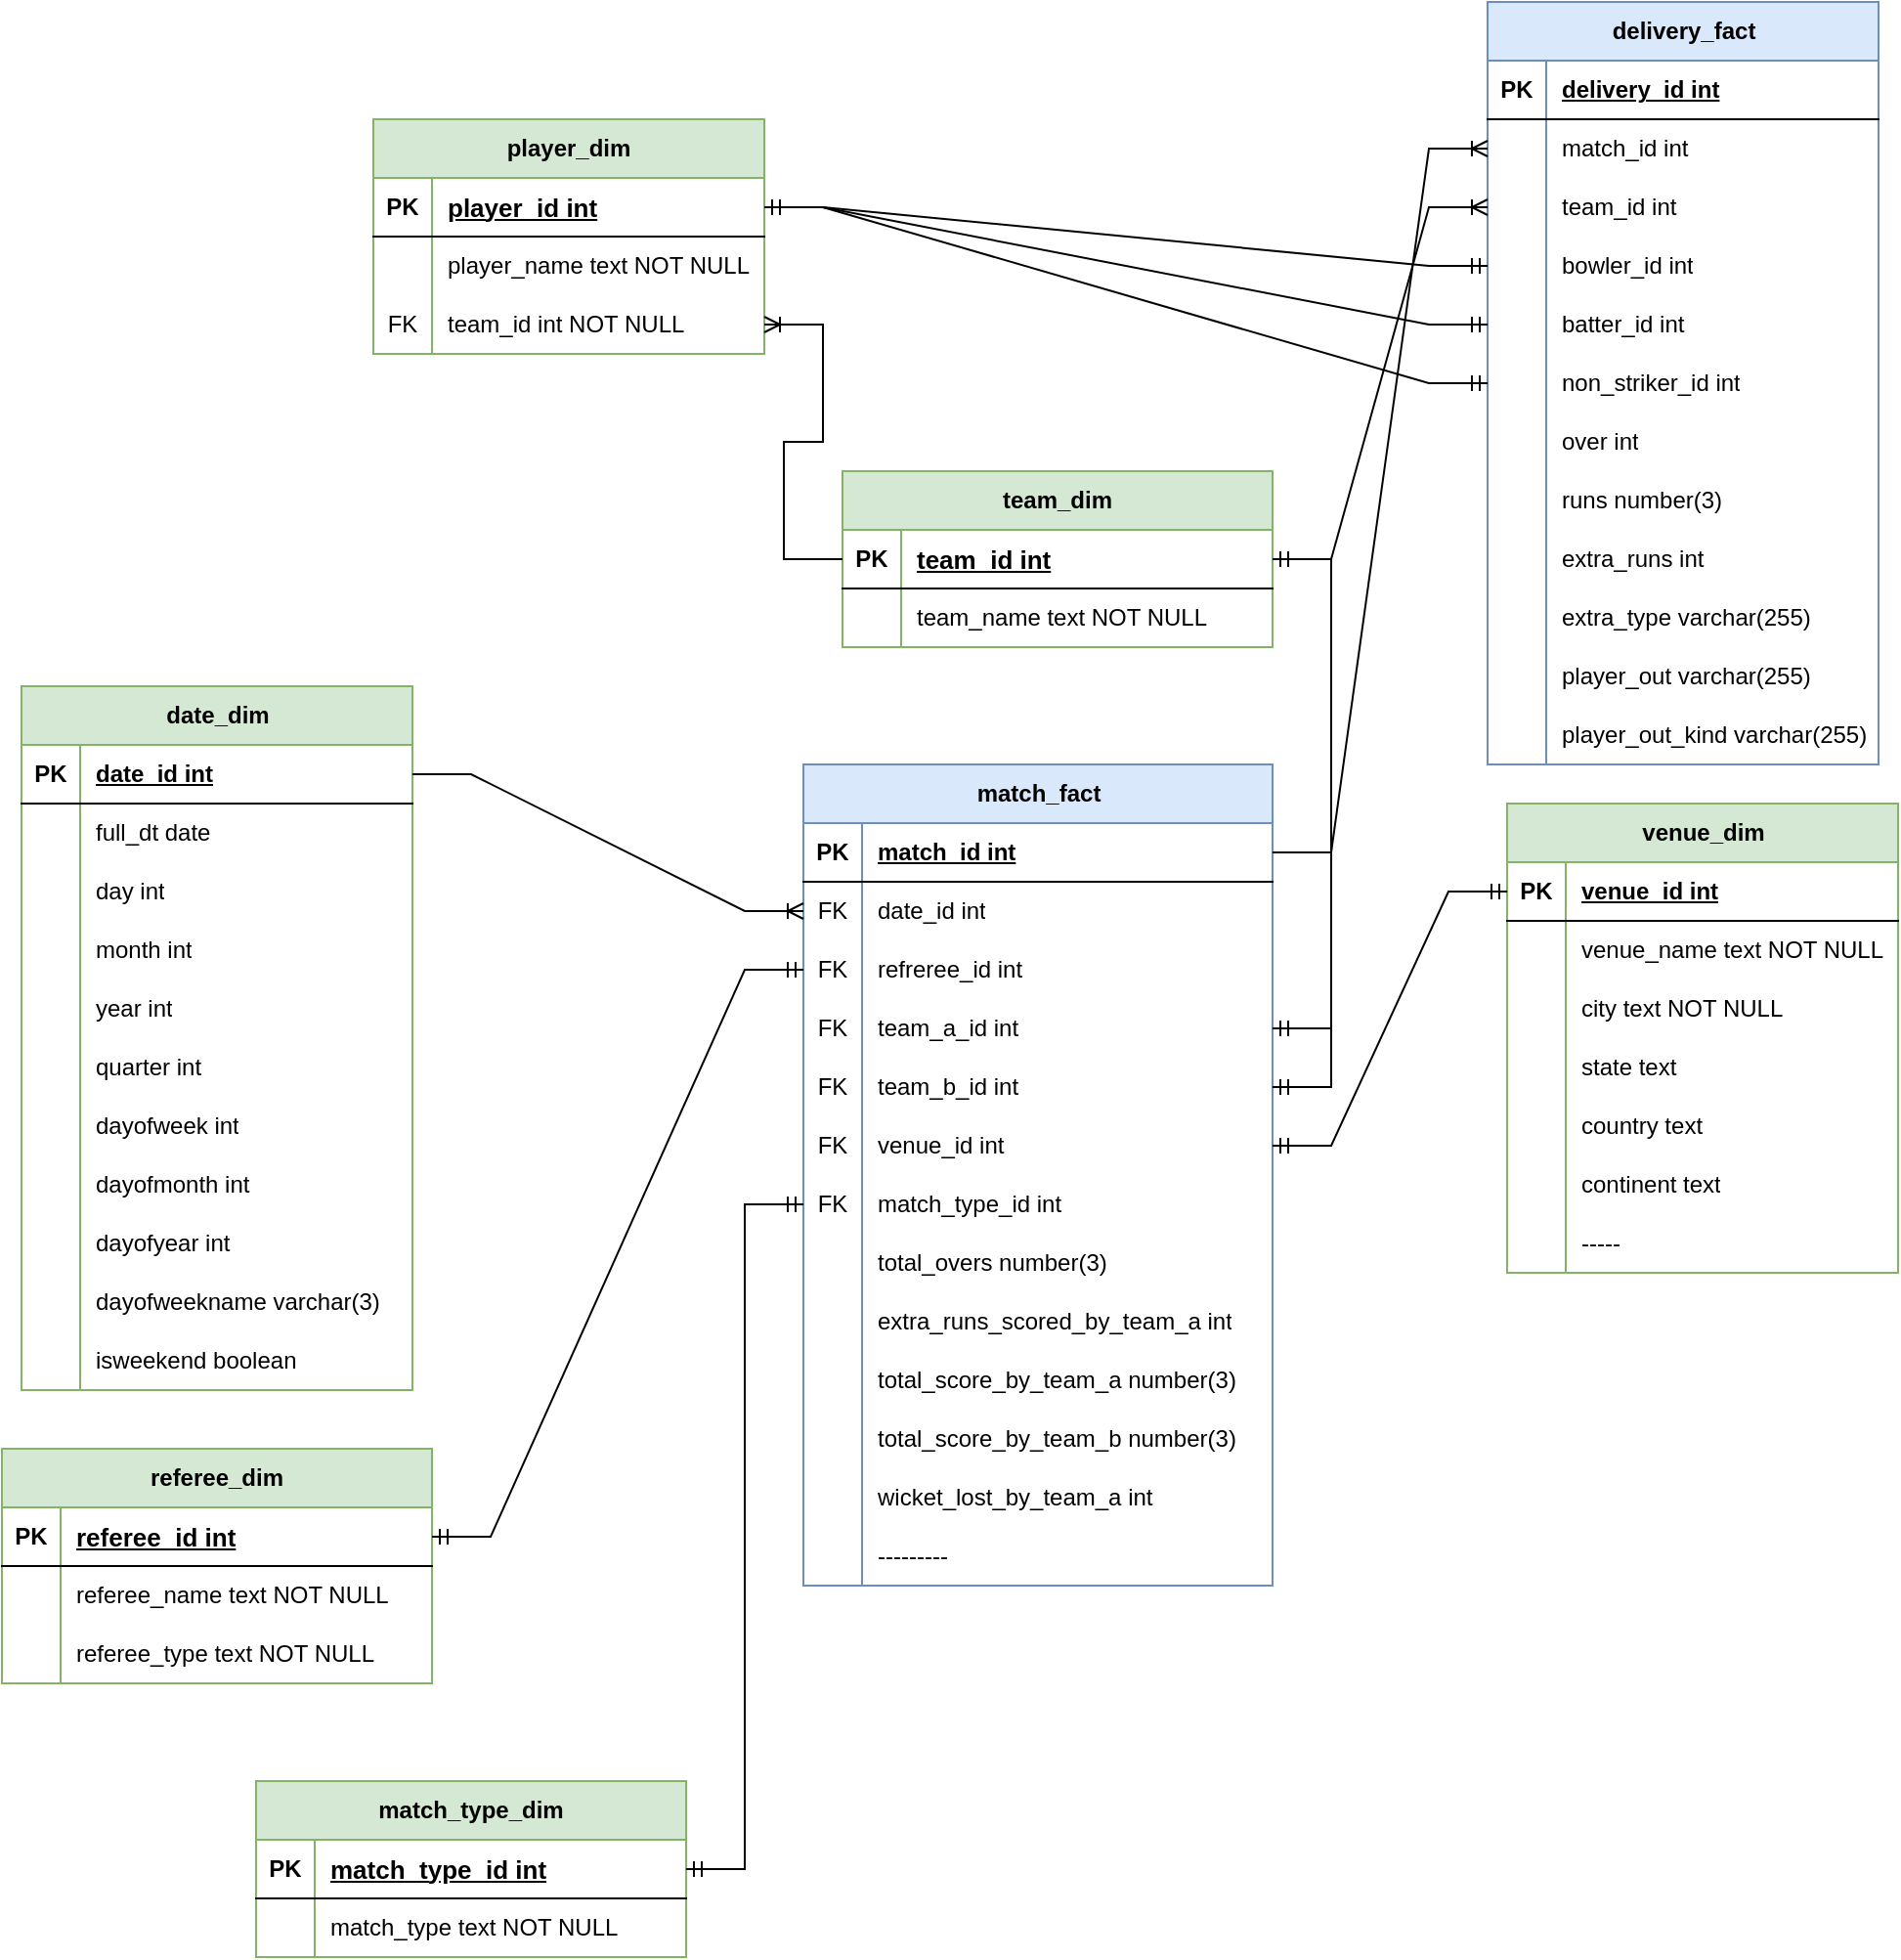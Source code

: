 <mxfile version="27.0.3">
  <diagram id="R2lEEEUBdFMjLlhIrx00" name="Page-1">
    <mxGraphModel dx="1788" dy="1129" grid="1" gridSize="10" guides="1" tooltips="1" connect="1" arrows="1" fold="1" page="0" pageScale="1" pageWidth="1100" pageHeight="850" math="0" shadow="0" extFonts="Permanent Marker^https://fonts.googleapis.com/css?family=Permanent+Marker">
      <root>
        <mxCell id="0" />
        <mxCell id="1" parent="0" />
        <mxCell id="WRYIhGpIWXjWeBF9tSY2-1" value="date_dim" style="shape=table;startSize=30;container=1;collapsible=1;childLayout=tableLayout;fixedRows=1;rowLines=0;fontStyle=1;align=center;resizeLast=1;html=1;fillColor=#d5e8d4;strokeColor=#82b366;" vertex="1" parent="1">
          <mxGeometry x="-110" y="-30" width="200" height="360" as="geometry" />
        </mxCell>
        <mxCell id="WRYIhGpIWXjWeBF9tSY2-2" value="" style="shape=tableRow;horizontal=0;startSize=0;swimlaneHead=0;swimlaneBody=0;fillColor=none;collapsible=0;dropTarget=0;points=[[0,0.5],[1,0.5]];portConstraint=eastwest;top=0;left=0;right=0;bottom=1;" vertex="1" parent="WRYIhGpIWXjWeBF9tSY2-1">
          <mxGeometry y="30" width="200" height="30" as="geometry" />
        </mxCell>
        <mxCell id="WRYIhGpIWXjWeBF9tSY2-3" value="PK" style="shape=partialRectangle;connectable=0;fillColor=none;top=0;left=0;bottom=0;right=0;fontStyle=1;overflow=hidden;whiteSpace=wrap;html=1;" vertex="1" parent="WRYIhGpIWXjWeBF9tSY2-2">
          <mxGeometry width="30" height="30" as="geometry">
            <mxRectangle width="30" height="30" as="alternateBounds" />
          </mxGeometry>
        </mxCell>
        <mxCell id="WRYIhGpIWXjWeBF9tSY2-4" value="date_id int" style="shape=partialRectangle;connectable=0;fillColor=none;top=0;left=0;bottom=0;right=0;align=left;spacingLeft=6;fontStyle=5;overflow=hidden;whiteSpace=wrap;html=1;" vertex="1" parent="WRYIhGpIWXjWeBF9tSY2-2">
          <mxGeometry x="30" width="170" height="30" as="geometry">
            <mxRectangle width="170" height="30" as="alternateBounds" />
          </mxGeometry>
        </mxCell>
        <mxCell id="WRYIhGpIWXjWeBF9tSY2-5" value="" style="shape=tableRow;horizontal=0;startSize=0;swimlaneHead=0;swimlaneBody=0;fillColor=none;collapsible=0;dropTarget=0;points=[[0,0.5],[1,0.5]];portConstraint=eastwest;top=0;left=0;right=0;bottom=0;" vertex="1" parent="WRYIhGpIWXjWeBF9tSY2-1">
          <mxGeometry y="60" width="200" height="30" as="geometry" />
        </mxCell>
        <mxCell id="WRYIhGpIWXjWeBF9tSY2-6" value="" style="shape=partialRectangle;connectable=0;fillColor=none;top=0;left=0;bottom=0;right=0;editable=1;overflow=hidden;whiteSpace=wrap;html=1;" vertex="1" parent="WRYIhGpIWXjWeBF9tSY2-5">
          <mxGeometry width="30" height="30" as="geometry">
            <mxRectangle width="30" height="30" as="alternateBounds" />
          </mxGeometry>
        </mxCell>
        <mxCell id="WRYIhGpIWXjWeBF9tSY2-7" value="full_dt date" style="shape=partialRectangle;connectable=0;fillColor=none;top=0;left=0;bottom=0;right=0;align=left;spacingLeft=6;overflow=hidden;whiteSpace=wrap;html=1;" vertex="1" parent="WRYIhGpIWXjWeBF9tSY2-5">
          <mxGeometry x="30" width="170" height="30" as="geometry">
            <mxRectangle width="170" height="30" as="alternateBounds" />
          </mxGeometry>
        </mxCell>
        <mxCell id="WRYIhGpIWXjWeBF9tSY2-8" value="" style="shape=tableRow;horizontal=0;startSize=0;swimlaneHead=0;swimlaneBody=0;fillColor=none;collapsible=0;dropTarget=0;points=[[0,0.5],[1,0.5]];portConstraint=eastwest;top=0;left=0;right=0;bottom=0;" vertex="1" parent="WRYIhGpIWXjWeBF9tSY2-1">
          <mxGeometry y="90" width="200" height="30" as="geometry" />
        </mxCell>
        <mxCell id="WRYIhGpIWXjWeBF9tSY2-9" value="" style="shape=partialRectangle;connectable=0;fillColor=none;top=0;left=0;bottom=0;right=0;editable=1;overflow=hidden;whiteSpace=wrap;html=1;" vertex="1" parent="WRYIhGpIWXjWeBF9tSY2-8">
          <mxGeometry width="30" height="30" as="geometry">
            <mxRectangle width="30" height="30" as="alternateBounds" />
          </mxGeometry>
        </mxCell>
        <mxCell id="WRYIhGpIWXjWeBF9tSY2-10" value="day int" style="shape=partialRectangle;connectable=0;fillColor=none;top=0;left=0;bottom=0;right=0;align=left;spacingLeft=6;overflow=hidden;whiteSpace=wrap;html=1;" vertex="1" parent="WRYIhGpIWXjWeBF9tSY2-8">
          <mxGeometry x="30" width="170" height="30" as="geometry">
            <mxRectangle width="170" height="30" as="alternateBounds" />
          </mxGeometry>
        </mxCell>
        <mxCell id="WRYIhGpIWXjWeBF9tSY2-11" value="" style="shape=tableRow;horizontal=0;startSize=0;swimlaneHead=0;swimlaneBody=0;fillColor=none;collapsible=0;dropTarget=0;points=[[0,0.5],[1,0.5]];portConstraint=eastwest;top=0;left=0;right=0;bottom=0;" vertex="1" parent="WRYIhGpIWXjWeBF9tSY2-1">
          <mxGeometry y="120" width="200" height="30" as="geometry" />
        </mxCell>
        <mxCell id="WRYIhGpIWXjWeBF9tSY2-12" value="" style="shape=partialRectangle;connectable=0;fillColor=none;top=0;left=0;bottom=0;right=0;editable=1;overflow=hidden;whiteSpace=wrap;html=1;" vertex="1" parent="WRYIhGpIWXjWeBF9tSY2-11">
          <mxGeometry width="30" height="30" as="geometry">
            <mxRectangle width="30" height="30" as="alternateBounds" />
          </mxGeometry>
        </mxCell>
        <mxCell id="WRYIhGpIWXjWeBF9tSY2-13" value="month int" style="shape=partialRectangle;connectable=0;fillColor=none;top=0;left=0;bottom=0;right=0;align=left;spacingLeft=6;overflow=hidden;whiteSpace=wrap;html=1;" vertex="1" parent="WRYIhGpIWXjWeBF9tSY2-11">
          <mxGeometry x="30" width="170" height="30" as="geometry">
            <mxRectangle width="170" height="30" as="alternateBounds" />
          </mxGeometry>
        </mxCell>
        <mxCell id="WRYIhGpIWXjWeBF9tSY2-14" value="" style="shape=tableRow;horizontal=0;startSize=0;swimlaneHead=0;swimlaneBody=0;fillColor=none;collapsible=0;dropTarget=0;points=[[0,0.5],[1,0.5]];portConstraint=eastwest;top=0;left=0;right=0;bottom=0;" vertex="1" parent="WRYIhGpIWXjWeBF9tSY2-1">
          <mxGeometry y="150" width="200" height="30" as="geometry" />
        </mxCell>
        <mxCell id="WRYIhGpIWXjWeBF9tSY2-15" value="" style="shape=partialRectangle;connectable=0;fillColor=none;top=0;left=0;bottom=0;right=0;editable=1;overflow=hidden;whiteSpace=wrap;html=1;" vertex="1" parent="WRYIhGpIWXjWeBF9tSY2-14">
          <mxGeometry width="30" height="30" as="geometry">
            <mxRectangle width="30" height="30" as="alternateBounds" />
          </mxGeometry>
        </mxCell>
        <mxCell id="WRYIhGpIWXjWeBF9tSY2-16" value="year int" style="shape=partialRectangle;connectable=0;fillColor=none;top=0;left=0;bottom=0;right=0;align=left;spacingLeft=6;overflow=hidden;whiteSpace=wrap;html=1;" vertex="1" parent="WRYIhGpIWXjWeBF9tSY2-14">
          <mxGeometry x="30" width="170" height="30" as="geometry">
            <mxRectangle width="170" height="30" as="alternateBounds" />
          </mxGeometry>
        </mxCell>
        <mxCell id="WRYIhGpIWXjWeBF9tSY2-17" value="" style="shape=tableRow;horizontal=0;startSize=0;swimlaneHead=0;swimlaneBody=0;fillColor=none;collapsible=0;dropTarget=0;points=[[0,0.5],[1,0.5]];portConstraint=eastwest;top=0;left=0;right=0;bottom=0;" vertex="1" parent="WRYIhGpIWXjWeBF9tSY2-1">
          <mxGeometry y="180" width="200" height="30" as="geometry" />
        </mxCell>
        <mxCell id="WRYIhGpIWXjWeBF9tSY2-18" value="" style="shape=partialRectangle;connectable=0;fillColor=none;top=0;left=0;bottom=0;right=0;editable=1;overflow=hidden;whiteSpace=wrap;html=1;" vertex="1" parent="WRYIhGpIWXjWeBF9tSY2-17">
          <mxGeometry width="30" height="30" as="geometry">
            <mxRectangle width="30" height="30" as="alternateBounds" />
          </mxGeometry>
        </mxCell>
        <mxCell id="WRYIhGpIWXjWeBF9tSY2-19" value="quarter int" style="shape=partialRectangle;connectable=0;fillColor=none;top=0;left=0;bottom=0;right=0;align=left;spacingLeft=6;overflow=hidden;whiteSpace=wrap;html=1;" vertex="1" parent="WRYIhGpIWXjWeBF9tSY2-17">
          <mxGeometry x="30" width="170" height="30" as="geometry">
            <mxRectangle width="170" height="30" as="alternateBounds" />
          </mxGeometry>
        </mxCell>
        <mxCell id="WRYIhGpIWXjWeBF9tSY2-20" value="" style="shape=tableRow;horizontal=0;startSize=0;swimlaneHead=0;swimlaneBody=0;fillColor=none;collapsible=0;dropTarget=0;points=[[0,0.5],[1,0.5]];portConstraint=eastwest;top=0;left=0;right=0;bottom=0;" vertex="1" parent="WRYIhGpIWXjWeBF9tSY2-1">
          <mxGeometry y="210" width="200" height="30" as="geometry" />
        </mxCell>
        <mxCell id="WRYIhGpIWXjWeBF9tSY2-21" value="" style="shape=partialRectangle;connectable=0;fillColor=none;top=0;left=0;bottom=0;right=0;editable=1;overflow=hidden;whiteSpace=wrap;html=1;" vertex="1" parent="WRYIhGpIWXjWeBF9tSY2-20">
          <mxGeometry width="30" height="30" as="geometry">
            <mxRectangle width="30" height="30" as="alternateBounds" />
          </mxGeometry>
        </mxCell>
        <mxCell id="WRYIhGpIWXjWeBF9tSY2-22" value="dayofweek int" style="shape=partialRectangle;connectable=0;fillColor=none;top=0;left=0;bottom=0;right=0;align=left;spacingLeft=6;overflow=hidden;whiteSpace=wrap;html=1;" vertex="1" parent="WRYIhGpIWXjWeBF9tSY2-20">
          <mxGeometry x="30" width="170" height="30" as="geometry">
            <mxRectangle width="170" height="30" as="alternateBounds" />
          </mxGeometry>
        </mxCell>
        <mxCell id="WRYIhGpIWXjWeBF9tSY2-23" value="" style="shape=tableRow;horizontal=0;startSize=0;swimlaneHead=0;swimlaneBody=0;fillColor=none;collapsible=0;dropTarget=0;points=[[0,0.5],[1,0.5]];portConstraint=eastwest;top=0;left=0;right=0;bottom=0;" vertex="1" parent="WRYIhGpIWXjWeBF9tSY2-1">
          <mxGeometry y="240" width="200" height="30" as="geometry" />
        </mxCell>
        <mxCell id="WRYIhGpIWXjWeBF9tSY2-24" value="" style="shape=partialRectangle;connectable=0;fillColor=none;top=0;left=0;bottom=0;right=0;editable=1;overflow=hidden;whiteSpace=wrap;html=1;" vertex="1" parent="WRYIhGpIWXjWeBF9tSY2-23">
          <mxGeometry width="30" height="30" as="geometry">
            <mxRectangle width="30" height="30" as="alternateBounds" />
          </mxGeometry>
        </mxCell>
        <mxCell id="WRYIhGpIWXjWeBF9tSY2-25" value="dayofmonth int" style="shape=partialRectangle;connectable=0;fillColor=none;top=0;left=0;bottom=0;right=0;align=left;spacingLeft=6;overflow=hidden;whiteSpace=wrap;html=1;" vertex="1" parent="WRYIhGpIWXjWeBF9tSY2-23">
          <mxGeometry x="30" width="170" height="30" as="geometry">
            <mxRectangle width="170" height="30" as="alternateBounds" />
          </mxGeometry>
        </mxCell>
        <mxCell id="WRYIhGpIWXjWeBF9tSY2-26" value="" style="shape=tableRow;horizontal=0;startSize=0;swimlaneHead=0;swimlaneBody=0;fillColor=none;collapsible=0;dropTarget=0;points=[[0,0.5],[1,0.5]];portConstraint=eastwest;top=0;left=0;right=0;bottom=0;" vertex="1" parent="WRYIhGpIWXjWeBF9tSY2-1">
          <mxGeometry y="270" width="200" height="30" as="geometry" />
        </mxCell>
        <mxCell id="WRYIhGpIWXjWeBF9tSY2-27" value="" style="shape=partialRectangle;connectable=0;fillColor=none;top=0;left=0;bottom=0;right=0;editable=1;overflow=hidden;whiteSpace=wrap;html=1;" vertex="1" parent="WRYIhGpIWXjWeBF9tSY2-26">
          <mxGeometry width="30" height="30" as="geometry">
            <mxRectangle width="30" height="30" as="alternateBounds" />
          </mxGeometry>
        </mxCell>
        <mxCell id="WRYIhGpIWXjWeBF9tSY2-28" value="dayofyear int" style="shape=partialRectangle;connectable=0;fillColor=none;top=0;left=0;bottom=0;right=0;align=left;spacingLeft=6;overflow=hidden;whiteSpace=wrap;html=1;" vertex="1" parent="WRYIhGpIWXjWeBF9tSY2-26">
          <mxGeometry x="30" width="170" height="30" as="geometry">
            <mxRectangle width="170" height="30" as="alternateBounds" />
          </mxGeometry>
        </mxCell>
        <mxCell id="WRYIhGpIWXjWeBF9tSY2-29" value="" style="shape=tableRow;horizontal=0;startSize=0;swimlaneHead=0;swimlaneBody=0;fillColor=none;collapsible=0;dropTarget=0;points=[[0,0.5],[1,0.5]];portConstraint=eastwest;top=0;left=0;right=0;bottom=0;" vertex="1" parent="WRYIhGpIWXjWeBF9tSY2-1">
          <mxGeometry y="300" width="200" height="30" as="geometry" />
        </mxCell>
        <mxCell id="WRYIhGpIWXjWeBF9tSY2-30" value="" style="shape=partialRectangle;connectable=0;fillColor=none;top=0;left=0;bottom=0;right=0;editable=1;overflow=hidden;whiteSpace=wrap;html=1;" vertex="1" parent="WRYIhGpIWXjWeBF9tSY2-29">
          <mxGeometry width="30" height="30" as="geometry">
            <mxRectangle width="30" height="30" as="alternateBounds" />
          </mxGeometry>
        </mxCell>
        <mxCell id="WRYIhGpIWXjWeBF9tSY2-31" value="dayofweekname varchar(3)" style="shape=partialRectangle;connectable=0;fillColor=none;top=0;left=0;bottom=0;right=0;align=left;spacingLeft=6;overflow=hidden;whiteSpace=wrap;html=1;" vertex="1" parent="WRYIhGpIWXjWeBF9tSY2-29">
          <mxGeometry x="30" width="170" height="30" as="geometry">
            <mxRectangle width="170" height="30" as="alternateBounds" />
          </mxGeometry>
        </mxCell>
        <mxCell id="WRYIhGpIWXjWeBF9tSY2-32" value="" style="shape=tableRow;horizontal=0;startSize=0;swimlaneHead=0;swimlaneBody=0;fillColor=none;collapsible=0;dropTarget=0;points=[[0,0.5],[1,0.5]];portConstraint=eastwest;top=0;left=0;right=0;bottom=0;" vertex="1" parent="WRYIhGpIWXjWeBF9tSY2-1">
          <mxGeometry y="330" width="200" height="30" as="geometry" />
        </mxCell>
        <mxCell id="WRYIhGpIWXjWeBF9tSY2-33" value="" style="shape=partialRectangle;connectable=0;fillColor=none;top=0;left=0;bottom=0;right=0;editable=1;overflow=hidden;whiteSpace=wrap;html=1;" vertex="1" parent="WRYIhGpIWXjWeBF9tSY2-32">
          <mxGeometry width="30" height="30" as="geometry">
            <mxRectangle width="30" height="30" as="alternateBounds" />
          </mxGeometry>
        </mxCell>
        <mxCell id="WRYIhGpIWXjWeBF9tSY2-34" value="isweekend boolean" style="shape=partialRectangle;connectable=0;fillColor=none;top=0;left=0;bottom=0;right=0;align=left;spacingLeft=6;overflow=hidden;whiteSpace=wrap;html=1;" vertex="1" parent="WRYIhGpIWXjWeBF9tSY2-32">
          <mxGeometry x="30" width="170" height="30" as="geometry">
            <mxRectangle width="170" height="30" as="alternateBounds" />
          </mxGeometry>
        </mxCell>
        <mxCell id="WRYIhGpIWXjWeBF9tSY2-35" value="&lt;b&gt;referee_dim&lt;/b&gt;" style="shape=table;startSize=30;container=1;collapsible=1;childLayout=tableLayout;fixedRows=1;rowLines=0;align=center;resizeLast=1;html=1;labelBackgroundColor=none;whiteSpace=wrap;fillColor=#d5e8d4;strokeColor=#82b366;" vertex="1" parent="1">
          <mxGeometry x="-120" y="360" width="220" height="120" as="geometry" />
        </mxCell>
        <mxCell id="WRYIhGpIWXjWeBF9tSY2-36" value="" style="shape=tableRow;horizontal=0;startSize=0;swimlaneHead=0;swimlaneBody=0;fillColor=none;collapsible=0;dropTarget=0;points=[[0,0.5],[1,0.5]];portConstraint=eastwest;top=0;left=0;right=0;bottom=1;" vertex="1" parent="WRYIhGpIWXjWeBF9tSY2-35">
          <mxGeometry y="30" width="220" height="30" as="geometry" />
        </mxCell>
        <mxCell id="WRYIhGpIWXjWeBF9tSY2-37" value="PK" style="shape=partialRectangle;connectable=0;fillColor=none;top=0;left=0;bottom=0;right=0;fontStyle=1;overflow=hidden;whiteSpace=wrap;html=1;" vertex="1" parent="WRYIhGpIWXjWeBF9tSY2-36">
          <mxGeometry width="30" height="30" as="geometry">
            <mxRectangle width="30" height="30" as="alternateBounds" />
          </mxGeometry>
        </mxCell>
        <mxCell id="WRYIhGpIWXjWeBF9tSY2-38" value="&lt;div style=&quot;font-size: 13px; line-height: 20px; white-space: pre;&quot;&gt;&lt;span style=&quot;background-color: rgb(255, 255, 255);&quot;&gt;&lt;font face=&quot;Helvetica&quot; style=&quot;color: rgb(0, 0, 0);&quot;&gt;referee_id int&lt;/font&gt;&lt;/span&gt;&lt;/div&gt;" style="shape=partialRectangle;connectable=0;fillColor=none;top=0;left=0;bottom=0;right=0;align=left;spacingLeft=6;fontStyle=5;overflow=hidden;whiteSpace=wrap;html=1;" vertex="1" parent="WRYIhGpIWXjWeBF9tSY2-36">
          <mxGeometry x="30" width="190" height="30" as="geometry">
            <mxRectangle width="190" height="30" as="alternateBounds" />
          </mxGeometry>
        </mxCell>
        <mxCell id="WRYIhGpIWXjWeBF9tSY2-39" value="" style="shape=tableRow;horizontal=0;startSize=0;swimlaneHead=0;swimlaneBody=0;fillColor=none;collapsible=0;dropTarget=0;points=[[0,0.5],[1,0.5]];portConstraint=eastwest;top=0;left=0;right=0;bottom=0;" vertex="1" parent="WRYIhGpIWXjWeBF9tSY2-35">
          <mxGeometry y="60" width="220" height="30" as="geometry" />
        </mxCell>
        <mxCell id="WRYIhGpIWXjWeBF9tSY2-40" value="" style="shape=partialRectangle;connectable=0;fillColor=none;top=0;left=0;bottom=0;right=0;editable=1;overflow=hidden;whiteSpace=wrap;html=1;" vertex="1" parent="WRYIhGpIWXjWeBF9tSY2-39">
          <mxGeometry width="30" height="30" as="geometry">
            <mxRectangle width="30" height="30" as="alternateBounds" />
          </mxGeometry>
        </mxCell>
        <mxCell id="WRYIhGpIWXjWeBF9tSY2-41" value="referee_name text NOT NULL" style="shape=partialRectangle;connectable=0;fillColor=none;top=0;left=0;bottom=0;right=0;align=left;spacingLeft=6;overflow=hidden;whiteSpace=wrap;html=1;" vertex="1" parent="WRYIhGpIWXjWeBF9tSY2-39">
          <mxGeometry x="30" width="190" height="30" as="geometry">
            <mxRectangle width="190" height="30" as="alternateBounds" />
          </mxGeometry>
        </mxCell>
        <mxCell id="WRYIhGpIWXjWeBF9tSY2-42" value="" style="shape=tableRow;horizontal=0;startSize=0;swimlaneHead=0;swimlaneBody=0;fillColor=none;collapsible=0;dropTarget=0;points=[[0,0.5],[1,0.5]];portConstraint=eastwest;top=0;left=0;right=0;bottom=0;" vertex="1" parent="WRYIhGpIWXjWeBF9tSY2-35">
          <mxGeometry y="90" width="220" height="30" as="geometry" />
        </mxCell>
        <mxCell id="WRYIhGpIWXjWeBF9tSY2-43" value="" style="shape=partialRectangle;connectable=0;fillColor=none;top=0;left=0;bottom=0;right=0;editable=1;overflow=hidden;whiteSpace=wrap;html=1;" vertex="1" parent="WRYIhGpIWXjWeBF9tSY2-42">
          <mxGeometry width="30" height="30" as="geometry">
            <mxRectangle width="30" height="30" as="alternateBounds" />
          </mxGeometry>
        </mxCell>
        <mxCell id="WRYIhGpIWXjWeBF9tSY2-44" value="referee_type text NOT NULL" style="shape=partialRectangle;connectable=0;fillColor=none;top=0;left=0;bottom=0;right=0;align=left;spacingLeft=6;overflow=hidden;whiteSpace=wrap;html=1;" vertex="1" parent="WRYIhGpIWXjWeBF9tSY2-42">
          <mxGeometry x="30" width="190" height="30" as="geometry">
            <mxRectangle width="190" height="30" as="alternateBounds" />
          </mxGeometry>
        </mxCell>
        <mxCell id="WRYIhGpIWXjWeBF9tSY2-70" value="&lt;b&gt;team_dim&lt;/b&gt;" style="shape=table;startSize=30;container=1;collapsible=1;childLayout=tableLayout;fixedRows=1;rowLines=0;align=center;resizeLast=1;html=1;labelBackgroundColor=none;whiteSpace=wrap;fillColor=#d5e8d4;strokeColor=#82b366;" vertex="1" parent="1">
          <mxGeometry x="310" y="-140" width="220" height="90" as="geometry" />
        </mxCell>
        <mxCell id="WRYIhGpIWXjWeBF9tSY2-71" value="" style="shape=tableRow;horizontal=0;startSize=0;swimlaneHead=0;swimlaneBody=0;fillColor=none;collapsible=0;dropTarget=0;points=[[0,0.5],[1,0.5]];portConstraint=eastwest;top=0;left=0;right=0;bottom=1;" vertex="1" parent="WRYIhGpIWXjWeBF9tSY2-70">
          <mxGeometry y="30" width="220" height="30" as="geometry" />
        </mxCell>
        <mxCell id="WRYIhGpIWXjWeBF9tSY2-72" value="PK" style="shape=partialRectangle;connectable=0;fillColor=none;top=0;left=0;bottom=0;right=0;fontStyle=1;overflow=hidden;whiteSpace=wrap;html=1;" vertex="1" parent="WRYIhGpIWXjWeBF9tSY2-71">
          <mxGeometry width="30" height="30" as="geometry">
            <mxRectangle width="30" height="30" as="alternateBounds" />
          </mxGeometry>
        </mxCell>
        <mxCell id="WRYIhGpIWXjWeBF9tSY2-73" value="&lt;div style=&quot;font-size: 13px; line-height: 20px; white-space: pre;&quot;&gt;&lt;span style=&quot;background-color: rgb(255, 255, 255);&quot;&gt;&lt;font face=&quot;Helvetica&quot; style=&quot;color: rgb(0, 0, 0);&quot;&gt;team_id int&lt;/font&gt;&lt;/span&gt;&lt;/div&gt;" style="shape=partialRectangle;connectable=0;fillColor=none;top=0;left=0;bottom=0;right=0;align=left;spacingLeft=6;fontStyle=5;overflow=hidden;whiteSpace=wrap;html=1;" vertex="1" parent="WRYIhGpIWXjWeBF9tSY2-71">
          <mxGeometry x="30" width="190" height="30" as="geometry">
            <mxRectangle width="190" height="30" as="alternateBounds" />
          </mxGeometry>
        </mxCell>
        <mxCell id="WRYIhGpIWXjWeBF9tSY2-74" value="" style="shape=tableRow;horizontal=0;startSize=0;swimlaneHead=0;swimlaneBody=0;fillColor=none;collapsible=0;dropTarget=0;points=[[0,0.5],[1,0.5]];portConstraint=eastwest;top=0;left=0;right=0;bottom=0;" vertex="1" parent="WRYIhGpIWXjWeBF9tSY2-70">
          <mxGeometry y="60" width="220" height="30" as="geometry" />
        </mxCell>
        <mxCell id="WRYIhGpIWXjWeBF9tSY2-75" value="" style="shape=partialRectangle;connectable=0;fillColor=none;top=0;left=0;bottom=0;right=0;editable=1;overflow=hidden;whiteSpace=wrap;html=1;" vertex="1" parent="WRYIhGpIWXjWeBF9tSY2-74">
          <mxGeometry width="30" height="30" as="geometry">
            <mxRectangle width="30" height="30" as="alternateBounds" />
          </mxGeometry>
        </mxCell>
        <mxCell id="WRYIhGpIWXjWeBF9tSY2-76" value="team_name text NOT NULL" style="shape=partialRectangle;connectable=0;fillColor=none;top=0;left=0;bottom=0;right=0;align=left;spacingLeft=6;overflow=hidden;whiteSpace=wrap;html=1;" vertex="1" parent="WRYIhGpIWXjWeBF9tSY2-74">
          <mxGeometry x="30" width="190" height="30" as="geometry">
            <mxRectangle width="190" height="30" as="alternateBounds" />
          </mxGeometry>
        </mxCell>
        <mxCell id="WRYIhGpIWXjWeBF9tSY2-80" value="&lt;b&gt;player_dim&lt;/b&gt;" style="shape=table;startSize=30;container=1;collapsible=1;childLayout=tableLayout;fixedRows=1;rowLines=0;align=center;resizeLast=1;html=1;labelBackgroundColor=none;whiteSpace=wrap;fillColor=#d5e8d4;strokeColor=#82b366;" vertex="1" parent="1">
          <mxGeometry x="70" y="-320" width="200" height="120" as="geometry" />
        </mxCell>
        <mxCell id="WRYIhGpIWXjWeBF9tSY2-81" value="" style="shape=tableRow;horizontal=0;startSize=0;swimlaneHead=0;swimlaneBody=0;fillColor=none;collapsible=0;dropTarget=0;points=[[0,0.5],[1,0.5]];portConstraint=eastwest;top=0;left=0;right=0;bottom=1;" vertex="1" parent="WRYIhGpIWXjWeBF9tSY2-80">
          <mxGeometry y="30" width="200" height="30" as="geometry" />
        </mxCell>
        <mxCell id="WRYIhGpIWXjWeBF9tSY2-82" value="PK" style="shape=partialRectangle;connectable=0;fillColor=none;top=0;left=0;bottom=0;right=0;fontStyle=1;overflow=hidden;whiteSpace=wrap;html=1;" vertex="1" parent="WRYIhGpIWXjWeBF9tSY2-81">
          <mxGeometry width="30" height="30" as="geometry">
            <mxRectangle width="30" height="30" as="alternateBounds" />
          </mxGeometry>
        </mxCell>
        <mxCell id="WRYIhGpIWXjWeBF9tSY2-83" value="&lt;div style=&quot;font-size: 13px; line-height: 20px; white-space: pre;&quot;&gt;&lt;span style=&quot;background-color: rgb(255, 255, 255);&quot;&gt;&lt;font face=&quot;Helvetica&quot; style=&quot;color: rgb(0, 0, 0);&quot;&gt;player_id int&lt;/font&gt;&lt;/span&gt;&lt;/div&gt;" style="shape=partialRectangle;connectable=0;fillColor=none;top=0;left=0;bottom=0;right=0;align=left;spacingLeft=6;fontStyle=5;overflow=hidden;whiteSpace=wrap;html=1;" vertex="1" parent="WRYIhGpIWXjWeBF9tSY2-81">
          <mxGeometry x="30" width="170" height="30" as="geometry">
            <mxRectangle width="170" height="30" as="alternateBounds" />
          </mxGeometry>
        </mxCell>
        <mxCell id="WRYIhGpIWXjWeBF9tSY2-84" value="" style="shape=tableRow;horizontal=0;startSize=0;swimlaneHead=0;swimlaneBody=0;fillColor=none;collapsible=0;dropTarget=0;points=[[0,0.5],[1,0.5]];portConstraint=eastwest;top=0;left=0;right=0;bottom=0;" vertex="1" parent="WRYIhGpIWXjWeBF9tSY2-80">
          <mxGeometry y="60" width="200" height="30" as="geometry" />
        </mxCell>
        <mxCell id="WRYIhGpIWXjWeBF9tSY2-85" value="" style="shape=partialRectangle;connectable=0;fillColor=none;top=0;left=0;bottom=0;right=0;editable=1;overflow=hidden;whiteSpace=wrap;html=1;" vertex="1" parent="WRYIhGpIWXjWeBF9tSY2-84">
          <mxGeometry width="30" height="30" as="geometry">
            <mxRectangle width="30" height="30" as="alternateBounds" />
          </mxGeometry>
        </mxCell>
        <mxCell id="WRYIhGpIWXjWeBF9tSY2-86" value="player_name text NOT NULL" style="shape=partialRectangle;connectable=0;fillColor=none;top=0;left=0;bottom=0;right=0;align=left;spacingLeft=6;overflow=hidden;whiteSpace=wrap;html=1;" vertex="1" parent="WRYIhGpIWXjWeBF9tSY2-84">
          <mxGeometry x="30" width="170" height="30" as="geometry">
            <mxRectangle width="170" height="30" as="alternateBounds" />
          </mxGeometry>
        </mxCell>
        <mxCell id="WRYIhGpIWXjWeBF9tSY2-87" value="" style="shape=tableRow;horizontal=0;startSize=0;swimlaneHead=0;swimlaneBody=0;fillColor=none;collapsible=0;dropTarget=0;points=[[0,0.5],[1,0.5]];portConstraint=eastwest;top=0;left=0;right=0;bottom=0;" vertex="1" parent="WRYIhGpIWXjWeBF9tSY2-80">
          <mxGeometry y="90" width="200" height="30" as="geometry" />
        </mxCell>
        <mxCell id="WRYIhGpIWXjWeBF9tSY2-88" value="FK" style="shape=partialRectangle;connectable=0;fillColor=none;top=0;left=0;bottom=0;right=0;editable=1;overflow=hidden;whiteSpace=wrap;html=1;" vertex="1" parent="WRYIhGpIWXjWeBF9tSY2-87">
          <mxGeometry width="30" height="30" as="geometry">
            <mxRectangle width="30" height="30" as="alternateBounds" />
          </mxGeometry>
        </mxCell>
        <mxCell id="WRYIhGpIWXjWeBF9tSY2-89" value="team_id int NOT NULL" style="shape=partialRectangle;connectable=0;fillColor=none;top=0;left=0;bottom=0;right=0;align=left;spacingLeft=6;overflow=hidden;whiteSpace=wrap;html=1;" vertex="1" parent="WRYIhGpIWXjWeBF9tSY2-87">
          <mxGeometry x="30" width="170" height="30" as="geometry">
            <mxRectangle width="170" height="30" as="alternateBounds" />
          </mxGeometry>
        </mxCell>
        <mxCell id="WRYIhGpIWXjWeBF9tSY2-91" style="rounded=0;orthogonalLoop=1;jettySize=auto;html=1;exitDx=0;exitDy=0;entryDx=0;entryDy=0;edgeStyle=elbowEdgeStyle;shadow=0;flowAnimation=0;curved=0;strokeColor=none;fillColor=#f5f5f5;" edge="1" parent="1" source="WRYIhGpIWXjWeBF9tSY2-71" target="WRYIhGpIWXjWeBF9tSY2-87">
          <mxGeometry relative="1" as="geometry" />
        </mxCell>
        <mxCell id="WRYIhGpIWXjWeBF9tSY2-93" value="" style="edgeStyle=entityRelationEdgeStyle;fontSize=12;html=1;endArrow=ERoneToMany;rounded=0;exitX=0;exitY=0.5;exitDx=0;exitDy=0;" edge="1" parent="1" source="WRYIhGpIWXjWeBF9tSY2-71" target="WRYIhGpIWXjWeBF9tSY2-87">
          <mxGeometry width="100" height="100" relative="1" as="geometry">
            <mxPoint x="90" y="-100" as="sourcePoint" />
            <mxPoint x="150" y="-235" as="targetPoint" />
            <Array as="points">
              <mxPoint x="170" y="-110" />
              <mxPoint x="260" y="-130" />
            </Array>
          </mxGeometry>
        </mxCell>
        <mxCell id="WRYIhGpIWXjWeBF9tSY2-94" value="venue_dim" style="shape=table;startSize=30;container=1;collapsible=1;childLayout=tableLayout;fixedRows=1;rowLines=0;fontStyle=1;align=center;resizeLast=1;html=1;fillColor=#d5e8d4;strokeColor=#82b366;" vertex="1" parent="1">
          <mxGeometry x="650" y="30" width="200" height="240" as="geometry" />
        </mxCell>
        <mxCell id="WRYIhGpIWXjWeBF9tSY2-95" value="" style="shape=tableRow;horizontal=0;startSize=0;swimlaneHead=0;swimlaneBody=0;fillColor=none;collapsible=0;dropTarget=0;points=[[0,0.5],[1,0.5]];portConstraint=eastwest;top=0;left=0;right=0;bottom=1;" vertex="1" parent="WRYIhGpIWXjWeBF9tSY2-94">
          <mxGeometry y="30" width="200" height="30" as="geometry" />
        </mxCell>
        <mxCell id="WRYIhGpIWXjWeBF9tSY2-96" value="PK" style="shape=partialRectangle;connectable=0;fillColor=none;top=0;left=0;bottom=0;right=0;fontStyle=1;overflow=hidden;whiteSpace=wrap;html=1;" vertex="1" parent="WRYIhGpIWXjWeBF9tSY2-95">
          <mxGeometry width="30" height="30" as="geometry">
            <mxRectangle width="30" height="30" as="alternateBounds" />
          </mxGeometry>
        </mxCell>
        <mxCell id="WRYIhGpIWXjWeBF9tSY2-97" value="venue_id int" style="shape=partialRectangle;connectable=0;fillColor=none;top=0;left=0;bottom=0;right=0;align=left;spacingLeft=6;fontStyle=5;overflow=hidden;whiteSpace=wrap;html=1;" vertex="1" parent="WRYIhGpIWXjWeBF9tSY2-95">
          <mxGeometry x="30" width="170" height="30" as="geometry">
            <mxRectangle width="170" height="30" as="alternateBounds" />
          </mxGeometry>
        </mxCell>
        <mxCell id="WRYIhGpIWXjWeBF9tSY2-98" value="" style="shape=tableRow;horizontal=0;startSize=0;swimlaneHead=0;swimlaneBody=0;fillColor=none;collapsible=0;dropTarget=0;points=[[0,0.5],[1,0.5]];portConstraint=eastwest;top=0;left=0;right=0;bottom=0;" vertex="1" parent="WRYIhGpIWXjWeBF9tSY2-94">
          <mxGeometry y="60" width="200" height="30" as="geometry" />
        </mxCell>
        <mxCell id="WRYIhGpIWXjWeBF9tSY2-99" value="" style="shape=partialRectangle;connectable=0;fillColor=none;top=0;left=0;bottom=0;right=0;editable=1;overflow=hidden;whiteSpace=wrap;html=1;" vertex="1" parent="WRYIhGpIWXjWeBF9tSY2-98">
          <mxGeometry width="30" height="30" as="geometry">
            <mxRectangle width="30" height="30" as="alternateBounds" />
          </mxGeometry>
        </mxCell>
        <mxCell id="WRYIhGpIWXjWeBF9tSY2-100" value="venue_name text NOT NULL" style="shape=partialRectangle;connectable=0;fillColor=none;top=0;left=0;bottom=0;right=0;align=left;spacingLeft=6;overflow=hidden;whiteSpace=wrap;html=1;" vertex="1" parent="WRYIhGpIWXjWeBF9tSY2-98">
          <mxGeometry x="30" width="170" height="30" as="geometry">
            <mxRectangle width="170" height="30" as="alternateBounds" />
          </mxGeometry>
        </mxCell>
        <mxCell id="WRYIhGpIWXjWeBF9tSY2-101" value="" style="shape=tableRow;horizontal=0;startSize=0;swimlaneHead=0;swimlaneBody=0;fillColor=none;collapsible=0;dropTarget=0;points=[[0,0.5],[1,0.5]];portConstraint=eastwest;top=0;left=0;right=0;bottom=0;" vertex="1" parent="WRYIhGpIWXjWeBF9tSY2-94">
          <mxGeometry y="90" width="200" height="30" as="geometry" />
        </mxCell>
        <mxCell id="WRYIhGpIWXjWeBF9tSY2-102" value="" style="shape=partialRectangle;connectable=0;fillColor=none;top=0;left=0;bottom=0;right=0;editable=1;overflow=hidden;whiteSpace=wrap;html=1;" vertex="1" parent="WRYIhGpIWXjWeBF9tSY2-101">
          <mxGeometry width="30" height="30" as="geometry">
            <mxRectangle width="30" height="30" as="alternateBounds" />
          </mxGeometry>
        </mxCell>
        <mxCell id="WRYIhGpIWXjWeBF9tSY2-103" value="city text NOT NULL" style="shape=partialRectangle;connectable=0;fillColor=none;top=0;left=0;bottom=0;right=0;align=left;spacingLeft=6;overflow=hidden;whiteSpace=wrap;html=1;" vertex="1" parent="WRYIhGpIWXjWeBF9tSY2-101">
          <mxGeometry x="30" width="170" height="30" as="geometry">
            <mxRectangle width="170" height="30" as="alternateBounds" />
          </mxGeometry>
        </mxCell>
        <mxCell id="WRYIhGpIWXjWeBF9tSY2-104" value="" style="shape=tableRow;horizontal=0;startSize=0;swimlaneHead=0;swimlaneBody=0;fillColor=none;collapsible=0;dropTarget=0;points=[[0,0.5],[1,0.5]];portConstraint=eastwest;top=0;left=0;right=0;bottom=0;" vertex="1" parent="WRYIhGpIWXjWeBF9tSY2-94">
          <mxGeometry y="120" width="200" height="30" as="geometry" />
        </mxCell>
        <mxCell id="WRYIhGpIWXjWeBF9tSY2-105" value="" style="shape=partialRectangle;connectable=0;fillColor=none;top=0;left=0;bottom=0;right=0;editable=1;overflow=hidden;whiteSpace=wrap;html=1;" vertex="1" parent="WRYIhGpIWXjWeBF9tSY2-104">
          <mxGeometry width="30" height="30" as="geometry">
            <mxRectangle width="30" height="30" as="alternateBounds" />
          </mxGeometry>
        </mxCell>
        <mxCell id="WRYIhGpIWXjWeBF9tSY2-106" value="state text&amp;nbsp;" style="shape=partialRectangle;connectable=0;fillColor=none;top=0;left=0;bottom=0;right=0;align=left;spacingLeft=6;overflow=hidden;whiteSpace=wrap;html=1;" vertex="1" parent="WRYIhGpIWXjWeBF9tSY2-104">
          <mxGeometry x="30" width="170" height="30" as="geometry">
            <mxRectangle width="170" height="30" as="alternateBounds" />
          </mxGeometry>
        </mxCell>
        <mxCell id="WRYIhGpIWXjWeBF9tSY2-107" value="" style="shape=tableRow;horizontal=0;startSize=0;swimlaneHead=0;swimlaneBody=0;fillColor=none;collapsible=0;dropTarget=0;points=[[0,0.5],[1,0.5]];portConstraint=eastwest;top=0;left=0;right=0;bottom=0;" vertex="1" parent="WRYIhGpIWXjWeBF9tSY2-94">
          <mxGeometry y="150" width="200" height="30" as="geometry" />
        </mxCell>
        <mxCell id="WRYIhGpIWXjWeBF9tSY2-108" value="" style="shape=partialRectangle;connectable=0;fillColor=none;top=0;left=0;bottom=0;right=0;editable=1;overflow=hidden;whiteSpace=wrap;html=1;" vertex="1" parent="WRYIhGpIWXjWeBF9tSY2-107">
          <mxGeometry width="30" height="30" as="geometry">
            <mxRectangle width="30" height="30" as="alternateBounds" />
          </mxGeometry>
        </mxCell>
        <mxCell id="WRYIhGpIWXjWeBF9tSY2-109" value="country text" style="shape=partialRectangle;connectable=0;fillColor=none;top=0;left=0;bottom=0;right=0;align=left;spacingLeft=6;overflow=hidden;whiteSpace=wrap;" vertex="1" parent="WRYIhGpIWXjWeBF9tSY2-107">
          <mxGeometry x="30" width="170" height="30" as="geometry">
            <mxRectangle width="170" height="30" as="alternateBounds" />
          </mxGeometry>
        </mxCell>
        <mxCell id="WRYIhGpIWXjWeBF9tSY2-110" value="" style="shape=tableRow;horizontal=0;startSize=0;swimlaneHead=0;swimlaneBody=0;fillColor=none;collapsible=0;dropTarget=0;points=[[0,0.5],[1,0.5]];portConstraint=eastwest;top=0;left=0;right=0;bottom=0;" vertex="1" parent="WRYIhGpIWXjWeBF9tSY2-94">
          <mxGeometry y="180" width="200" height="30" as="geometry" />
        </mxCell>
        <mxCell id="WRYIhGpIWXjWeBF9tSY2-111" value="" style="shape=partialRectangle;connectable=0;fillColor=none;top=0;left=0;bottom=0;right=0;editable=1;overflow=hidden;whiteSpace=wrap;html=1;" vertex="1" parent="WRYIhGpIWXjWeBF9tSY2-110">
          <mxGeometry width="30" height="30" as="geometry">
            <mxRectangle width="30" height="30" as="alternateBounds" />
          </mxGeometry>
        </mxCell>
        <mxCell id="WRYIhGpIWXjWeBF9tSY2-112" value="continent text" style="shape=partialRectangle;connectable=0;fillColor=none;top=0;left=0;bottom=0;right=0;align=left;spacingLeft=6;overflow=hidden;whiteSpace=wrap;" vertex="1" parent="WRYIhGpIWXjWeBF9tSY2-110">
          <mxGeometry x="30" width="170" height="30" as="geometry">
            <mxRectangle width="170" height="30" as="alternateBounds" />
          </mxGeometry>
        </mxCell>
        <mxCell id="WRYIhGpIWXjWeBF9tSY2-113" value="" style="shape=tableRow;horizontal=0;startSize=0;swimlaneHead=0;swimlaneBody=0;fillColor=none;collapsible=0;dropTarget=0;points=[[0,0.5],[1,0.5]];portConstraint=eastwest;top=0;left=0;right=0;bottom=0;" vertex="1" parent="WRYIhGpIWXjWeBF9tSY2-94">
          <mxGeometry y="210" width="200" height="30" as="geometry" />
        </mxCell>
        <mxCell id="WRYIhGpIWXjWeBF9tSY2-114" value="" style="shape=partialRectangle;connectable=0;fillColor=none;top=0;left=0;bottom=0;right=0;editable=1;overflow=hidden;whiteSpace=wrap;html=1;" vertex="1" parent="WRYIhGpIWXjWeBF9tSY2-113">
          <mxGeometry width="30" height="30" as="geometry">
            <mxRectangle width="30" height="30" as="alternateBounds" />
          </mxGeometry>
        </mxCell>
        <mxCell id="WRYIhGpIWXjWeBF9tSY2-115" value="-----" style="shape=partialRectangle;connectable=0;fillColor=none;top=0;left=0;bottom=0;right=0;align=left;spacingLeft=6;overflow=hidden;whiteSpace=wrap;html=1;" vertex="1" parent="WRYIhGpIWXjWeBF9tSY2-113">
          <mxGeometry x="30" width="170" height="30" as="geometry">
            <mxRectangle width="170" height="30" as="alternateBounds" />
          </mxGeometry>
        </mxCell>
        <mxCell id="WRYIhGpIWXjWeBF9tSY2-128" value="&lt;b&gt;match_type_dim&lt;/b&gt;" style="shape=table;startSize=30;container=1;collapsible=1;childLayout=tableLayout;fixedRows=1;rowLines=0;align=center;resizeLast=1;html=1;labelBackgroundColor=none;whiteSpace=wrap;fillColor=#d5e8d4;strokeColor=#82b366;" vertex="1" parent="1">
          <mxGeometry x="10" y="530" width="220" height="90" as="geometry" />
        </mxCell>
        <mxCell id="WRYIhGpIWXjWeBF9tSY2-129" value="" style="shape=tableRow;horizontal=0;startSize=0;swimlaneHead=0;swimlaneBody=0;fillColor=none;collapsible=0;dropTarget=0;points=[[0,0.5],[1,0.5]];portConstraint=eastwest;top=0;left=0;right=0;bottom=1;" vertex="1" parent="WRYIhGpIWXjWeBF9tSY2-128">
          <mxGeometry y="30" width="220" height="30" as="geometry" />
        </mxCell>
        <mxCell id="WRYIhGpIWXjWeBF9tSY2-130" value="PK" style="shape=partialRectangle;connectable=0;fillColor=none;top=0;left=0;bottom=0;right=0;fontStyle=1;overflow=hidden;whiteSpace=wrap;html=1;" vertex="1" parent="WRYIhGpIWXjWeBF9tSY2-129">
          <mxGeometry width="30" height="30" as="geometry">
            <mxRectangle width="30" height="30" as="alternateBounds" />
          </mxGeometry>
        </mxCell>
        <mxCell id="WRYIhGpIWXjWeBF9tSY2-131" value="&lt;div style=&quot;font-size: 13px; line-height: 20px; white-space: pre;&quot;&gt;&lt;span style=&quot;background-color: rgb(255, 255, 255);&quot;&gt;&lt;font face=&quot;Helvetica&quot; style=&quot;color: rgb(0, 0, 0);&quot;&gt;match_type_id int&lt;/font&gt;&lt;/span&gt;&lt;/div&gt;" style="shape=partialRectangle;connectable=0;fillColor=none;top=0;left=0;bottom=0;right=0;align=left;spacingLeft=6;fontStyle=5;overflow=hidden;whiteSpace=wrap;html=1;" vertex="1" parent="WRYIhGpIWXjWeBF9tSY2-129">
          <mxGeometry x="30" width="190" height="30" as="geometry">
            <mxRectangle width="190" height="30" as="alternateBounds" />
          </mxGeometry>
        </mxCell>
        <mxCell id="WRYIhGpIWXjWeBF9tSY2-132" value="" style="shape=tableRow;horizontal=0;startSize=0;swimlaneHead=0;swimlaneBody=0;fillColor=none;collapsible=0;dropTarget=0;points=[[0,0.5],[1,0.5]];portConstraint=eastwest;top=0;left=0;right=0;bottom=0;" vertex="1" parent="WRYIhGpIWXjWeBF9tSY2-128">
          <mxGeometry y="60" width="220" height="30" as="geometry" />
        </mxCell>
        <mxCell id="WRYIhGpIWXjWeBF9tSY2-133" value="" style="shape=partialRectangle;connectable=0;fillColor=none;top=0;left=0;bottom=0;right=0;editable=1;overflow=hidden;whiteSpace=wrap;html=1;" vertex="1" parent="WRYIhGpIWXjWeBF9tSY2-132">
          <mxGeometry width="30" height="30" as="geometry">
            <mxRectangle width="30" height="30" as="alternateBounds" />
          </mxGeometry>
        </mxCell>
        <mxCell id="WRYIhGpIWXjWeBF9tSY2-134" value="match_type text NOT NULL" style="shape=partialRectangle;connectable=0;fillColor=none;top=0;left=0;bottom=0;right=0;align=left;spacingLeft=6;overflow=hidden;whiteSpace=wrap;html=1;" vertex="1" parent="WRYIhGpIWXjWeBF9tSY2-132">
          <mxGeometry x="30" width="190" height="30" as="geometry">
            <mxRectangle width="190" height="30" as="alternateBounds" />
          </mxGeometry>
        </mxCell>
        <mxCell id="WRYIhGpIWXjWeBF9tSY2-135" value="match_fact" style="shape=table;startSize=30;container=1;collapsible=1;childLayout=tableLayout;fixedRows=1;rowLines=0;fontStyle=1;align=center;resizeLast=1;html=1;fillColor=#dae8fc;strokeColor=#6c8ebf;" vertex="1" parent="1">
          <mxGeometry x="290" y="10" width="240" height="420" as="geometry" />
        </mxCell>
        <mxCell id="WRYIhGpIWXjWeBF9tSY2-136" value="" style="shape=tableRow;horizontal=0;startSize=0;swimlaneHead=0;swimlaneBody=0;fillColor=none;collapsible=0;dropTarget=0;points=[[0,0.5],[1,0.5]];portConstraint=eastwest;top=0;left=0;right=0;bottom=1;" vertex="1" parent="WRYIhGpIWXjWeBF9tSY2-135">
          <mxGeometry y="30" width="240" height="30" as="geometry" />
        </mxCell>
        <mxCell id="WRYIhGpIWXjWeBF9tSY2-137" value="PK" style="shape=partialRectangle;connectable=0;fillColor=none;top=0;left=0;bottom=0;right=0;fontStyle=1;overflow=hidden;whiteSpace=wrap;html=1;" vertex="1" parent="WRYIhGpIWXjWeBF9tSY2-136">
          <mxGeometry width="30" height="30" as="geometry">
            <mxRectangle width="30" height="30" as="alternateBounds" />
          </mxGeometry>
        </mxCell>
        <mxCell id="WRYIhGpIWXjWeBF9tSY2-138" value="match_id int" style="shape=partialRectangle;connectable=0;fillColor=none;top=0;left=0;bottom=0;right=0;align=left;spacingLeft=6;fontStyle=5;overflow=hidden;whiteSpace=wrap;html=1;" vertex="1" parent="WRYIhGpIWXjWeBF9tSY2-136">
          <mxGeometry x="30" width="210" height="30" as="geometry">
            <mxRectangle width="210" height="30" as="alternateBounds" />
          </mxGeometry>
        </mxCell>
        <mxCell id="WRYIhGpIWXjWeBF9tSY2-139" value="" style="shape=tableRow;horizontal=0;startSize=0;swimlaneHead=0;swimlaneBody=0;fillColor=none;collapsible=0;dropTarget=0;points=[[0,0.5],[1,0.5]];portConstraint=eastwest;top=0;left=0;right=0;bottom=0;" vertex="1" parent="WRYIhGpIWXjWeBF9tSY2-135">
          <mxGeometry y="60" width="240" height="30" as="geometry" />
        </mxCell>
        <mxCell id="WRYIhGpIWXjWeBF9tSY2-140" value="FK" style="shape=partialRectangle;connectable=0;fillColor=none;top=0;left=0;bottom=0;right=0;editable=1;overflow=hidden;whiteSpace=wrap;html=1;" vertex="1" parent="WRYIhGpIWXjWeBF9tSY2-139">
          <mxGeometry width="30" height="30" as="geometry">
            <mxRectangle width="30" height="30" as="alternateBounds" />
          </mxGeometry>
        </mxCell>
        <mxCell id="WRYIhGpIWXjWeBF9tSY2-141" value="date_id int" style="shape=partialRectangle;connectable=0;fillColor=none;top=0;left=0;bottom=0;right=0;align=left;spacingLeft=6;overflow=hidden;whiteSpace=wrap;html=1;" vertex="1" parent="WRYIhGpIWXjWeBF9tSY2-139">
          <mxGeometry x="30" width="210" height="30" as="geometry">
            <mxRectangle width="210" height="30" as="alternateBounds" />
          </mxGeometry>
        </mxCell>
        <mxCell id="WRYIhGpIWXjWeBF9tSY2-142" value="" style="shape=tableRow;horizontal=0;startSize=0;swimlaneHead=0;swimlaneBody=0;fillColor=none;collapsible=0;dropTarget=0;points=[[0,0.5],[1,0.5]];portConstraint=eastwest;top=0;left=0;right=0;bottom=0;" vertex="1" parent="WRYIhGpIWXjWeBF9tSY2-135">
          <mxGeometry y="90" width="240" height="30" as="geometry" />
        </mxCell>
        <mxCell id="WRYIhGpIWXjWeBF9tSY2-143" value="FK" style="shape=partialRectangle;connectable=0;fillColor=none;top=0;left=0;bottom=0;right=0;editable=1;overflow=hidden;whiteSpace=wrap;html=1;" vertex="1" parent="WRYIhGpIWXjWeBF9tSY2-142">
          <mxGeometry width="30" height="30" as="geometry">
            <mxRectangle width="30" height="30" as="alternateBounds" />
          </mxGeometry>
        </mxCell>
        <mxCell id="WRYIhGpIWXjWeBF9tSY2-144" value="refreree_id int" style="shape=partialRectangle;connectable=0;fillColor=none;top=0;left=0;bottom=0;right=0;align=left;spacingLeft=6;overflow=hidden;whiteSpace=wrap;html=1;" vertex="1" parent="WRYIhGpIWXjWeBF9tSY2-142">
          <mxGeometry x="30" width="210" height="30" as="geometry">
            <mxRectangle width="210" height="30" as="alternateBounds" />
          </mxGeometry>
        </mxCell>
        <mxCell id="WRYIhGpIWXjWeBF9tSY2-145" value="" style="shape=tableRow;horizontal=0;startSize=0;swimlaneHead=0;swimlaneBody=0;fillColor=none;collapsible=0;dropTarget=0;points=[[0,0.5],[1,0.5]];portConstraint=eastwest;top=0;left=0;right=0;bottom=0;" vertex="1" parent="WRYIhGpIWXjWeBF9tSY2-135">
          <mxGeometry y="120" width="240" height="30" as="geometry" />
        </mxCell>
        <mxCell id="WRYIhGpIWXjWeBF9tSY2-146" value="FK" style="shape=partialRectangle;connectable=0;fillColor=none;top=0;left=0;bottom=0;right=0;editable=1;overflow=hidden;whiteSpace=wrap;html=1;" vertex="1" parent="WRYIhGpIWXjWeBF9tSY2-145">
          <mxGeometry width="30" height="30" as="geometry">
            <mxRectangle width="30" height="30" as="alternateBounds" />
          </mxGeometry>
        </mxCell>
        <mxCell id="WRYIhGpIWXjWeBF9tSY2-147" value="team_a_id int" style="shape=partialRectangle;connectable=0;fillColor=none;top=0;left=0;bottom=0;right=0;align=left;spacingLeft=6;overflow=hidden;whiteSpace=wrap;html=1;" vertex="1" parent="WRYIhGpIWXjWeBF9tSY2-145">
          <mxGeometry x="30" width="210" height="30" as="geometry">
            <mxRectangle width="210" height="30" as="alternateBounds" />
          </mxGeometry>
        </mxCell>
        <mxCell id="WRYIhGpIWXjWeBF9tSY2-148" value="" style="shape=tableRow;horizontal=0;startSize=0;swimlaneHead=0;swimlaneBody=0;fillColor=none;collapsible=0;dropTarget=0;points=[[0,0.5],[1,0.5]];portConstraint=eastwest;top=0;left=0;right=0;bottom=0;" vertex="1" parent="WRYIhGpIWXjWeBF9tSY2-135">
          <mxGeometry y="150" width="240" height="30" as="geometry" />
        </mxCell>
        <mxCell id="WRYIhGpIWXjWeBF9tSY2-149" value="FK" style="shape=partialRectangle;connectable=0;fillColor=none;top=0;left=0;bottom=0;right=0;editable=1;overflow=hidden;whiteSpace=wrap;html=1;" vertex="1" parent="WRYIhGpIWXjWeBF9tSY2-148">
          <mxGeometry width="30" height="30" as="geometry">
            <mxRectangle width="30" height="30" as="alternateBounds" />
          </mxGeometry>
        </mxCell>
        <mxCell id="WRYIhGpIWXjWeBF9tSY2-150" value="team_b_id int" style="shape=partialRectangle;connectable=0;fillColor=none;top=0;left=0;bottom=0;right=0;align=left;spacingLeft=6;overflow=hidden;whiteSpace=wrap;html=1;" vertex="1" parent="WRYIhGpIWXjWeBF9tSY2-148">
          <mxGeometry x="30" width="210" height="30" as="geometry">
            <mxRectangle width="210" height="30" as="alternateBounds" />
          </mxGeometry>
        </mxCell>
        <mxCell id="WRYIhGpIWXjWeBF9tSY2-151" value="" style="shape=tableRow;horizontal=0;startSize=0;swimlaneHead=0;swimlaneBody=0;fillColor=none;collapsible=0;dropTarget=0;points=[[0,0.5],[1,0.5]];portConstraint=eastwest;top=0;left=0;right=0;bottom=0;" vertex="1" parent="WRYIhGpIWXjWeBF9tSY2-135">
          <mxGeometry y="180" width="240" height="30" as="geometry" />
        </mxCell>
        <mxCell id="WRYIhGpIWXjWeBF9tSY2-152" value="FK" style="shape=partialRectangle;connectable=0;fillColor=none;top=0;left=0;bottom=0;right=0;editable=1;overflow=hidden;whiteSpace=wrap;html=1;" vertex="1" parent="WRYIhGpIWXjWeBF9tSY2-151">
          <mxGeometry width="30" height="30" as="geometry">
            <mxRectangle width="30" height="30" as="alternateBounds" />
          </mxGeometry>
        </mxCell>
        <mxCell id="WRYIhGpIWXjWeBF9tSY2-153" value="venue_id int" style="shape=partialRectangle;connectable=0;fillColor=none;top=0;left=0;bottom=0;right=0;align=left;spacingLeft=6;overflow=hidden;whiteSpace=wrap;html=1;" vertex="1" parent="WRYIhGpIWXjWeBF9tSY2-151">
          <mxGeometry x="30" width="210" height="30" as="geometry">
            <mxRectangle width="210" height="30" as="alternateBounds" />
          </mxGeometry>
        </mxCell>
        <mxCell id="WRYIhGpIWXjWeBF9tSY2-180" value="" style="shape=tableRow;horizontal=0;startSize=0;swimlaneHead=0;swimlaneBody=0;fillColor=none;collapsible=0;dropTarget=0;points=[[0,0.5],[1,0.5]];portConstraint=eastwest;top=0;left=0;right=0;bottom=0;" vertex="1" parent="WRYIhGpIWXjWeBF9tSY2-135">
          <mxGeometry y="210" width="240" height="30" as="geometry" />
        </mxCell>
        <mxCell id="WRYIhGpIWXjWeBF9tSY2-181" value="FK" style="shape=partialRectangle;connectable=0;fillColor=none;top=0;left=0;bottom=0;right=0;editable=1;overflow=hidden;whiteSpace=wrap;html=1;" vertex="1" parent="WRYIhGpIWXjWeBF9tSY2-180">
          <mxGeometry width="30" height="30" as="geometry">
            <mxRectangle width="30" height="30" as="alternateBounds" />
          </mxGeometry>
        </mxCell>
        <mxCell id="WRYIhGpIWXjWeBF9tSY2-182" value="match_type_id int" style="shape=partialRectangle;connectable=0;fillColor=none;top=0;left=0;bottom=0;right=0;align=left;spacingLeft=6;overflow=hidden;whiteSpace=wrap;html=1;" vertex="1" parent="WRYIhGpIWXjWeBF9tSY2-180">
          <mxGeometry x="30" width="210" height="30" as="geometry">
            <mxRectangle width="210" height="30" as="alternateBounds" />
          </mxGeometry>
        </mxCell>
        <mxCell id="WRYIhGpIWXjWeBF9tSY2-154" value="" style="shape=tableRow;horizontal=0;startSize=0;swimlaneHead=0;swimlaneBody=0;fillColor=none;collapsible=0;dropTarget=0;points=[[0,0.5],[1,0.5]];portConstraint=eastwest;top=0;left=0;right=0;bottom=0;" vertex="1" parent="WRYIhGpIWXjWeBF9tSY2-135">
          <mxGeometry y="240" width="240" height="30" as="geometry" />
        </mxCell>
        <mxCell id="WRYIhGpIWXjWeBF9tSY2-155" value="" style="shape=partialRectangle;connectable=0;fillColor=none;top=0;left=0;bottom=0;right=0;editable=1;overflow=hidden;whiteSpace=wrap;html=1;" vertex="1" parent="WRYIhGpIWXjWeBF9tSY2-154">
          <mxGeometry width="30" height="30" as="geometry">
            <mxRectangle width="30" height="30" as="alternateBounds" />
          </mxGeometry>
        </mxCell>
        <mxCell id="WRYIhGpIWXjWeBF9tSY2-156" value="total_overs number(3)" style="shape=partialRectangle;connectable=0;fillColor=none;top=0;left=0;bottom=0;right=0;align=left;spacingLeft=6;overflow=hidden;whiteSpace=wrap;html=1;" vertex="1" parent="WRYIhGpIWXjWeBF9tSY2-154">
          <mxGeometry x="30" width="210" height="30" as="geometry">
            <mxRectangle width="210" height="30" as="alternateBounds" />
          </mxGeometry>
        </mxCell>
        <mxCell id="WRYIhGpIWXjWeBF9tSY2-157" value="" style="shape=tableRow;horizontal=0;startSize=0;swimlaneHead=0;swimlaneBody=0;fillColor=none;collapsible=0;dropTarget=0;points=[[0,0.5],[1,0.5]];portConstraint=eastwest;top=0;left=0;right=0;bottom=0;" vertex="1" parent="WRYIhGpIWXjWeBF9tSY2-135">
          <mxGeometry y="270" width="240" height="30" as="geometry" />
        </mxCell>
        <mxCell id="WRYIhGpIWXjWeBF9tSY2-158" value="" style="shape=partialRectangle;connectable=0;fillColor=none;top=0;left=0;bottom=0;right=0;editable=1;overflow=hidden;whiteSpace=wrap;html=1;" vertex="1" parent="WRYIhGpIWXjWeBF9tSY2-157">
          <mxGeometry width="30" height="30" as="geometry">
            <mxRectangle width="30" height="30" as="alternateBounds" />
          </mxGeometry>
        </mxCell>
        <mxCell id="WRYIhGpIWXjWeBF9tSY2-159" value="extra_runs_scored_by_team_a int" style="shape=partialRectangle;connectable=0;fillColor=none;top=0;left=0;bottom=0;right=0;align=left;spacingLeft=6;overflow=hidden;whiteSpace=wrap;" vertex="1" parent="WRYIhGpIWXjWeBF9tSY2-157">
          <mxGeometry x="30" width="210" height="30" as="geometry">
            <mxRectangle width="210" height="30" as="alternateBounds" />
          </mxGeometry>
        </mxCell>
        <mxCell id="WRYIhGpIWXjWeBF9tSY2-160" value="" style="shape=tableRow;horizontal=0;startSize=0;swimlaneHead=0;swimlaneBody=0;fillColor=none;collapsible=0;dropTarget=0;points=[[0,0.5],[1,0.5]];portConstraint=eastwest;top=0;left=0;right=0;bottom=0;" vertex="1" parent="WRYIhGpIWXjWeBF9tSY2-135">
          <mxGeometry y="300" width="240" height="30" as="geometry" />
        </mxCell>
        <mxCell id="WRYIhGpIWXjWeBF9tSY2-161" value="" style="shape=partialRectangle;connectable=0;fillColor=none;top=0;left=0;bottom=0;right=0;editable=1;overflow=hidden;whiteSpace=wrap;html=1;" vertex="1" parent="WRYIhGpIWXjWeBF9tSY2-160">
          <mxGeometry width="30" height="30" as="geometry">
            <mxRectangle width="30" height="30" as="alternateBounds" />
          </mxGeometry>
        </mxCell>
        <mxCell id="WRYIhGpIWXjWeBF9tSY2-162" value="total_score_by_team_a number(3)" style="shape=partialRectangle;connectable=0;fillColor=none;top=0;left=0;bottom=0;right=0;align=left;spacingLeft=6;overflow=hidden;whiteSpace=wrap;" vertex="1" parent="WRYIhGpIWXjWeBF9tSY2-160">
          <mxGeometry x="30" width="210" height="30" as="geometry">
            <mxRectangle width="210" height="30" as="alternateBounds" />
          </mxGeometry>
        </mxCell>
        <mxCell id="WRYIhGpIWXjWeBF9tSY2-163" value="" style="shape=tableRow;horizontal=0;startSize=0;swimlaneHead=0;swimlaneBody=0;fillColor=none;collapsible=0;dropTarget=0;points=[[0,0.5],[1,0.5]];portConstraint=eastwest;top=0;left=0;right=0;bottom=0;" vertex="1" parent="WRYIhGpIWXjWeBF9tSY2-135">
          <mxGeometry y="330" width="240" height="30" as="geometry" />
        </mxCell>
        <mxCell id="WRYIhGpIWXjWeBF9tSY2-164" value="" style="shape=partialRectangle;connectable=0;fillColor=none;top=0;left=0;bottom=0;right=0;editable=1;overflow=hidden;whiteSpace=wrap;html=1;" vertex="1" parent="WRYIhGpIWXjWeBF9tSY2-163">
          <mxGeometry width="30" height="30" as="geometry">
            <mxRectangle width="30" height="30" as="alternateBounds" />
          </mxGeometry>
        </mxCell>
        <mxCell id="WRYIhGpIWXjWeBF9tSY2-165" value="total_score_by_team_b number(3)" style="shape=partialRectangle;connectable=0;fillColor=none;top=0;left=0;bottom=0;right=0;align=left;spacingLeft=6;overflow=hidden;whiteSpace=wrap;html=1;" vertex="1" parent="WRYIhGpIWXjWeBF9tSY2-163">
          <mxGeometry x="30" width="210" height="30" as="geometry">
            <mxRectangle width="210" height="30" as="alternateBounds" />
          </mxGeometry>
        </mxCell>
        <mxCell id="WRYIhGpIWXjWeBF9tSY2-166" value="" style="shape=tableRow;horizontal=0;startSize=0;swimlaneHead=0;swimlaneBody=0;fillColor=none;collapsible=0;dropTarget=0;points=[[0,0.5],[1,0.5]];portConstraint=eastwest;top=0;left=0;right=0;bottom=0;" vertex="1" parent="WRYIhGpIWXjWeBF9tSY2-135">
          <mxGeometry y="360" width="240" height="30" as="geometry" />
        </mxCell>
        <mxCell id="WRYIhGpIWXjWeBF9tSY2-167" value="" style="shape=partialRectangle;connectable=0;fillColor=none;top=0;left=0;bottom=0;right=0;editable=1;overflow=hidden;whiteSpace=wrap;html=1;" vertex="1" parent="WRYIhGpIWXjWeBF9tSY2-166">
          <mxGeometry width="30" height="30" as="geometry">
            <mxRectangle width="30" height="30" as="alternateBounds" />
          </mxGeometry>
        </mxCell>
        <mxCell id="WRYIhGpIWXjWeBF9tSY2-168" value="wicket_lost_by_team_a int" style="shape=partialRectangle;connectable=0;fillColor=none;top=0;left=0;bottom=0;right=0;align=left;spacingLeft=6;overflow=hidden;whiteSpace=wrap;" vertex="1" parent="WRYIhGpIWXjWeBF9tSY2-166">
          <mxGeometry x="30" width="210" height="30" as="geometry">
            <mxRectangle width="210" height="30" as="alternateBounds" />
          </mxGeometry>
        </mxCell>
        <mxCell id="WRYIhGpIWXjWeBF9tSY2-169" value="" style="shape=tableRow;horizontal=0;startSize=0;swimlaneHead=0;swimlaneBody=0;fillColor=none;collapsible=0;dropTarget=0;points=[[0,0.5],[1,0.5]];portConstraint=eastwest;top=0;left=0;right=0;bottom=0;" vertex="1" parent="WRYIhGpIWXjWeBF9tSY2-135">
          <mxGeometry y="390" width="240" height="30" as="geometry" />
        </mxCell>
        <mxCell id="WRYIhGpIWXjWeBF9tSY2-170" value="" style="shape=partialRectangle;connectable=0;fillColor=none;top=0;left=0;bottom=0;right=0;editable=1;overflow=hidden;whiteSpace=wrap;html=1;" vertex="1" parent="WRYIhGpIWXjWeBF9tSY2-169">
          <mxGeometry width="30" height="30" as="geometry">
            <mxRectangle width="30" height="30" as="alternateBounds" />
          </mxGeometry>
        </mxCell>
        <mxCell id="WRYIhGpIWXjWeBF9tSY2-171" value="---------" style="shape=partialRectangle;connectable=0;fillColor=none;top=0;left=0;bottom=0;right=0;align=left;spacingLeft=6;overflow=hidden;whiteSpace=wrap;" vertex="1" parent="WRYIhGpIWXjWeBF9tSY2-169">
          <mxGeometry x="30" width="210" height="30" as="geometry">
            <mxRectangle width="210" height="30" as="alternateBounds" />
          </mxGeometry>
        </mxCell>
        <mxCell id="WRYIhGpIWXjWeBF9tSY2-173" value="" style="edgeStyle=entityRelationEdgeStyle;fontSize=12;html=1;endArrow=ERmandOne;startArrow=ERmandOne;rounded=0;entryX=1;entryY=0.5;entryDx=0;entryDy=0;" edge="1" parent="1" source="WRYIhGpIWXjWeBF9tSY2-142" target="WRYIhGpIWXjWeBF9tSY2-36">
          <mxGeometry width="100" height="100" relative="1" as="geometry">
            <mxPoint x="450" y="190" as="sourcePoint" />
            <mxPoint x="550" y="90" as="targetPoint" />
          </mxGeometry>
        </mxCell>
        <mxCell id="WRYIhGpIWXjWeBF9tSY2-174" value="" style="edgeStyle=entityRelationEdgeStyle;fontSize=12;html=1;endArrow=ERoneToMany;rounded=0;exitX=1;exitY=0.5;exitDx=0;exitDy=0;entryX=0;entryY=0.5;entryDx=0;entryDy=0;" edge="1" parent="1" source="WRYIhGpIWXjWeBF9tSY2-2" target="WRYIhGpIWXjWeBF9tSY2-139">
          <mxGeometry width="100" height="100" relative="1" as="geometry">
            <mxPoint x="450" y="190" as="sourcePoint" />
            <mxPoint x="550" y="90" as="targetPoint" />
          </mxGeometry>
        </mxCell>
        <mxCell id="WRYIhGpIWXjWeBF9tSY2-176" value="" style="edgeStyle=entityRelationEdgeStyle;fontSize=12;html=1;endArrow=ERmandOne;startArrow=ERmandOne;rounded=0;exitX=1;exitY=0.5;exitDx=0;exitDy=0;" edge="1" parent="1" source="WRYIhGpIWXjWeBF9tSY2-151" target="WRYIhGpIWXjWeBF9tSY2-95">
          <mxGeometry width="100" height="100" relative="1" as="geometry">
            <mxPoint x="450" y="160" as="sourcePoint" />
            <mxPoint x="550" y="60" as="targetPoint" />
          </mxGeometry>
        </mxCell>
        <mxCell id="WRYIhGpIWXjWeBF9tSY2-177" value="" style="edgeStyle=entityRelationEdgeStyle;fontSize=12;html=1;endArrow=ERmandOne;startArrow=ERmandOne;rounded=0;entryX=1;entryY=0.5;entryDx=0;entryDy=0;" edge="1" parent="1" source="WRYIhGpIWXjWeBF9tSY2-145" target="WRYIhGpIWXjWeBF9tSY2-71">
          <mxGeometry width="100" height="100" relative="1" as="geometry">
            <mxPoint x="240" y="150" as="sourcePoint" />
            <mxPoint x="250" y="-190" as="targetPoint" />
            <Array as="points">
              <mxPoint x="220" y="65" />
              <mxPoint x="180" y="-105" />
            </Array>
          </mxGeometry>
        </mxCell>
        <mxCell id="WRYIhGpIWXjWeBF9tSY2-179" value="" style="edgeStyle=entityRelationEdgeStyle;fontSize=12;html=1;endArrow=ERmandOne;startArrow=ERmandOne;rounded=0;entryX=1;entryY=0.5;entryDx=0;entryDy=0;" edge="1" parent="1" source="WRYIhGpIWXjWeBF9tSY2-148" target="WRYIhGpIWXjWeBF9tSY2-71">
          <mxGeometry width="100" height="100" relative="1" as="geometry">
            <mxPoint x="130" y="150" as="sourcePoint" />
            <mxPoint x="530" y="-185" as="targetPoint" />
            <Array as="points">
              <mxPoint x="230" y="75" />
              <mxPoint x="190" y="-95" />
            </Array>
          </mxGeometry>
        </mxCell>
        <mxCell id="WRYIhGpIWXjWeBF9tSY2-183" value="" style="edgeStyle=entityRelationEdgeStyle;fontSize=12;html=1;endArrow=ERmandOne;startArrow=ERmandOne;rounded=0;exitX=1;exitY=0.5;exitDx=0;exitDy=0;entryX=0;entryY=0.5;entryDx=0;entryDy=0;" edge="1" parent="1" source="WRYIhGpIWXjWeBF9tSY2-129" target="WRYIhGpIWXjWeBF9tSY2-180">
          <mxGeometry width="100" height="100" relative="1" as="geometry">
            <mxPoint x="450" y="210" as="sourcePoint" />
            <mxPoint x="550" y="110" as="targetPoint" />
          </mxGeometry>
        </mxCell>
        <mxCell id="WRYIhGpIWXjWeBF9tSY2-184" value="delivery_fact" style="shape=table;startSize=30;container=1;collapsible=1;childLayout=tableLayout;fixedRows=1;rowLines=0;fontStyle=1;align=center;resizeLast=1;html=1;fillColor=#dae8fc;strokeColor=#6c8ebf;" vertex="1" parent="1">
          <mxGeometry x="640" y="-380" width="200" height="390" as="geometry" />
        </mxCell>
        <mxCell id="WRYIhGpIWXjWeBF9tSY2-185" value="" style="shape=tableRow;horizontal=0;startSize=0;swimlaneHead=0;swimlaneBody=0;fillColor=none;collapsible=0;dropTarget=0;points=[[0,0.5],[1,0.5]];portConstraint=eastwest;top=0;left=0;right=0;bottom=1;" vertex="1" parent="WRYIhGpIWXjWeBF9tSY2-184">
          <mxGeometry y="30" width="200" height="30" as="geometry" />
        </mxCell>
        <mxCell id="WRYIhGpIWXjWeBF9tSY2-186" value="PK" style="shape=partialRectangle;connectable=0;fillColor=none;top=0;left=0;bottom=0;right=0;fontStyle=1;overflow=hidden;whiteSpace=wrap;html=1;" vertex="1" parent="WRYIhGpIWXjWeBF9tSY2-185">
          <mxGeometry width="30" height="30" as="geometry">
            <mxRectangle width="30" height="30" as="alternateBounds" />
          </mxGeometry>
        </mxCell>
        <mxCell id="WRYIhGpIWXjWeBF9tSY2-187" value="delivery_id int" style="shape=partialRectangle;connectable=0;fillColor=none;top=0;left=0;bottom=0;right=0;align=left;spacingLeft=6;fontStyle=5;overflow=hidden;whiteSpace=wrap;html=1;" vertex="1" parent="WRYIhGpIWXjWeBF9tSY2-185">
          <mxGeometry x="30" width="170" height="30" as="geometry">
            <mxRectangle width="170" height="30" as="alternateBounds" />
          </mxGeometry>
        </mxCell>
        <mxCell id="WRYIhGpIWXjWeBF9tSY2-188" value="" style="shape=tableRow;horizontal=0;startSize=0;swimlaneHead=0;swimlaneBody=0;fillColor=none;collapsible=0;dropTarget=0;points=[[0,0.5],[1,0.5]];portConstraint=eastwest;top=0;left=0;right=0;bottom=0;" vertex="1" parent="WRYIhGpIWXjWeBF9tSY2-184">
          <mxGeometry y="60" width="200" height="30" as="geometry" />
        </mxCell>
        <mxCell id="WRYIhGpIWXjWeBF9tSY2-189" value="" style="shape=partialRectangle;connectable=0;fillColor=none;top=0;left=0;bottom=0;right=0;editable=1;overflow=hidden;whiteSpace=wrap;html=1;" vertex="1" parent="WRYIhGpIWXjWeBF9tSY2-188">
          <mxGeometry width="30" height="30" as="geometry">
            <mxRectangle width="30" height="30" as="alternateBounds" />
          </mxGeometry>
        </mxCell>
        <mxCell id="WRYIhGpIWXjWeBF9tSY2-190" value="match_id int" style="shape=partialRectangle;connectable=0;fillColor=none;top=0;left=0;bottom=0;right=0;align=left;spacingLeft=6;overflow=hidden;whiteSpace=wrap;html=1;" vertex="1" parent="WRYIhGpIWXjWeBF9tSY2-188">
          <mxGeometry x="30" width="170" height="30" as="geometry">
            <mxRectangle width="170" height="30" as="alternateBounds" />
          </mxGeometry>
        </mxCell>
        <mxCell id="WRYIhGpIWXjWeBF9tSY2-191" value="" style="shape=tableRow;horizontal=0;startSize=0;swimlaneHead=0;swimlaneBody=0;fillColor=none;collapsible=0;dropTarget=0;points=[[0,0.5],[1,0.5]];portConstraint=eastwest;top=0;left=0;right=0;bottom=0;" vertex="1" parent="WRYIhGpIWXjWeBF9tSY2-184">
          <mxGeometry y="90" width="200" height="30" as="geometry" />
        </mxCell>
        <mxCell id="WRYIhGpIWXjWeBF9tSY2-192" value="" style="shape=partialRectangle;connectable=0;fillColor=none;top=0;left=0;bottom=0;right=0;editable=1;overflow=hidden;whiteSpace=wrap;html=1;" vertex="1" parent="WRYIhGpIWXjWeBF9tSY2-191">
          <mxGeometry width="30" height="30" as="geometry">
            <mxRectangle width="30" height="30" as="alternateBounds" />
          </mxGeometry>
        </mxCell>
        <mxCell id="WRYIhGpIWXjWeBF9tSY2-193" value="team_id int" style="shape=partialRectangle;connectable=0;fillColor=none;top=0;left=0;bottom=0;right=0;align=left;spacingLeft=6;overflow=hidden;whiteSpace=wrap;html=1;" vertex="1" parent="WRYIhGpIWXjWeBF9tSY2-191">
          <mxGeometry x="30" width="170" height="30" as="geometry">
            <mxRectangle width="170" height="30" as="alternateBounds" />
          </mxGeometry>
        </mxCell>
        <mxCell id="WRYIhGpIWXjWeBF9tSY2-194" value="" style="shape=tableRow;horizontal=0;startSize=0;swimlaneHead=0;swimlaneBody=0;fillColor=none;collapsible=0;dropTarget=0;points=[[0,0.5],[1,0.5]];portConstraint=eastwest;top=0;left=0;right=0;bottom=0;" vertex="1" parent="WRYIhGpIWXjWeBF9tSY2-184">
          <mxGeometry y="120" width="200" height="30" as="geometry" />
        </mxCell>
        <mxCell id="WRYIhGpIWXjWeBF9tSY2-195" value="" style="shape=partialRectangle;connectable=0;fillColor=none;top=0;left=0;bottom=0;right=0;editable=1;overflow=hidden;whiteSpace=wrap;html=1;" vertex="1" parent="WRYIhGpIWXjWeBF9tSY2-194">
          <mxGeometry width="30" height="30" as="geometry">
            <mxRectangle width="30" height="30" as="alternateBounds" />
          </mxGeometry>
        </mxCell>
        <mxCell id="WRYIhGpIWXjWeBF9tSY2-196" value="bowler_id int" style="shape=partialRectangle;connectable=0;fillColor=none;top=0;left=0;bottom=0;right=0;align=left;spacingLeft=6;overflow=hidden;whiteSpace=wrap;html=1;" vertex="1" parent="WRYIhGpIWXjWeBF9tSY2-194">
          <mxGeometry x="30" width="170" height="30" as="geometry">
            <mxRectangle width="170" height="30" as="alternateBounds" />
          </mxGeometry>
        </mxCell>
        <mxCell id="WRYIhGpIWXjWeBF9tSY2-197" value="" style="shape=tableRow;horizontal=0;startSize=0;swimlaneHead=0;swimlaneBody=0;fillColor=none;collapsible=0;dropTarget=0;points=[[0,0.5],[1,0.5]];portConstraint=eastwest;top=0;left=0;right=0;bottom=0;" vertex="1" parent="WRYIhGpIWXjWeBF9tSY2-184">
          <mxGeometry y="150" width="200" height="30" as="geometry" />
        </mxCell>
        <mxCell id="WRYIhGpIWXjWeBF9tSY2-198" value="" style="shape=partialRectangle;connectable=0;fillColor=none;top=0;left=0;bottom=0;right=0;editable=1;overflow=hidden;whiteSpace=wrap;html=1;" vertex="1" parent="WRYIhGpIWXjWeBF9tSY2-197">
          <mxGeometry width="30" height="30" as="geometry">
            <mxRectangle width="30" height="30" as="alternateBounds" />
          </mxGeometry>
        </mxCell>
        <mxCell id="WRYIhGpIWXjWeBF9tSY2-199" value="batter_id int" style="shape=partialRectangle;connectable=0;fillColor=none;top=0;left=0;bottom=0;right=0;align=left;spacingLeft=6;overflow=hidden;whiteSpace=wrap;html=1;" vertex="1" parent="WRYIhGpIWXjWeBF9tSY2-197">
          <mxGeometry x="30" width="170" height="30" as="geometry">
            <mxRectangle width="170" height="30" as="alternateBounds" />
          </mxGeometry>
        </mxCell>
        <mxCell id="WRYIhGpIWXjWeBF9tSY2-200" value="" style="shape=tableRow;horizontal=0;startSize=0;swimlaneHead=0;swimlaneBody=0;fillColor=none;collapsible=0;dropTarget=0;points=[[0,0.5],[1,0.5]];portConstraint=eastwest;top=0;left=0;right=0;bottom=0;" vertex="1" parent="WRYIhGpIWXjWeBF9tSY2-184">
          <mxGeometry y="180" width="200" height="30" as="geometry" />
        </mxCell>
        <mxCell id="WRYIhGpIWXjWeBF9tSY2-201" value="" style="shape=partialRectangle;connectable=0;fillColor=none;top=0;left=0;bottom=0;right=0;editable=1;overflow=hidden;whiteSpace=wrap;html=1;" vertex="1" parent="WRYIhGpIWXjWeBF9tSY2-200">
          <mxGeometry width="30" height="30" as="geometry">
            <mxRectangle width="30" height="30" as="alternateBounds" />
          </mxGeometry>
        </mxCell>
        <mxCell id="WRYIhGpIWXjWeBF9tSY2-202" value="non_striker_id int" style="shape=partialRectangle;connectable=0;fillColor=none;top=0;left=0;bottom=0;right=0;align=left;spacingLeft=6;overflow=hidden;whiteSpace=wrap;html=1;" vertex="1" parent="WRYIhGpIWXjWeBF9tSY2-200">
          <mxGeometry x="30" width="170" height="30" as="geometry">
            <mxRectangle width="170" height="30" as="alternateBounds" />
          </mxGeometry>
        </mxCell>
        <mxCell id="WRYIhGpIWXjWeBF9tSY2-203" value="" style="shape=tableRow;horizontal=0;startSize=0;swimlaneHead=0;swimlaneBody=0;fillColor=none;collapsible=0;dropTarget=0;points=[[0,0.5],[1,0.5]];portConstraint=eastwest;top=0;left=0;right=0;bottom=0;" vertex="1" parent="WRYIhGpIWXjWeBF9tSY2-184">
          <mxGeometry y="210" width="200" height="30" as="geometry" />
        </mxCell>
        <mxCell id="WRYIhGpIWXjWeBF9tSY2-204" value="" style="shape=partialRectangle;connectable=0;fillColor=none;top=0;left=0;bottom=0;right=0;editable=1;overflow=hidden;whiteSpace=wrap;html=1;" vertex="1" parent="WRYIhGpIWXjWeBF9tSY2-203">
          <mxGeometry width="30" height="30" as="geometry">
            <mxRectangle width="30" height="30" as="alternateBounds" />
          </mxGeometry>
        </mxCell>
        <mxCell id="WRYIhGpIWXjWeBF9tSY2-205" value="over int" style="shape=partialRectangle;connectable=0;fillColor=none;top=0;left=0;bottom=0;right=0;align=left;spacingLeft=6;overflow=hidden;whiteSpace=wrap;html=1;" vertex="1" parent="WRYIhGpIWXjWeBF9tSY2-203">
          <mxGeometry x="30" width="170" height="30" as="geometry">
            <mxRectangle width="170" height="30" as="alternateBounds" />
          </mxGeometry>
        </mxCell>
        <mxCell id="WRYIhGpIWXjWeBF9tSY2-206" value="" style="shape=tableRow;horizontal=0;startSize=0;swimlaneHead=0;swimlaneBody=0;fillColor=none;collapsible=0;dropTarget=0;points=[[0,0.5],[1,0.5]];portConstraint=eastwest;top=0;left=0;right=0;bottom=0;" vertex="1" parent="WRYIhGpIWXjWeBF9tSY2-184">
          <mxGeometry y="240" width="200" height="30" as="geometry" />
        </mxCell>
        <mxCell id="WRYIhGpIWXjWeBF9tSY2-207" value="" style="shape=partialRectangle;connectable=0;fillColor=none;top=0;left=0;bottom=0;right=0;editable=1;overflow=hidden;whiteSpace=wrap;html=1;" vertex="1" parent="WRYIhGpIWXjWeBF9tSY2-206">
          <mxGeometry width="30" height="30" as="geometry">
            <mxRectangle width="30" height="30" as="alternateBounds" />
          </mxGeometry>
        </mxCell>
        <mxCell id="WRYIhGpIWXjWeBF9tSY2-208" value="runs number(3)" style="shape=partialRectangle;connectable=0;fillColor=none;top=0;left=0;bottom=0;right=0;align=left;spacingLeft=6;overflow=hidden;whiteSpace=wrap;html=1;" vertex="1" parent="WRYIhGpIWXjWeBF9tSY2-206">
          <mxGeometry x="30" width="170" height="30" as="geometry">
            <mxRectangle width="170" height="30" as="alternateBounds" />
          </mxGeometry>
        </mxCell>
        <mxCell id="WRYIhGpIWXjWeBF9tSY2-209" value="" style="shape=tableRow;horizontal=0;startSize=0;swimlaneHead=0;swimlaneBody=0;fillColor=none;collapsible=0;dropTarget=0;points=[[0,0.5],[1,0.5]];portConstraint=eastwest;top=0;left=0;right=0;bottom=0;" vertex="1" parent="WRYIhGpIWXjWeBF9tSY2-184">
          <mxGeometry y="270" width="200" height="30" as="geometry" />
        </mxCell>
        <mxCell id="WRYIhGpIWXjWeBF9tSY2-210" value="" style="shape=partialRectangle;connectable=0;fillColor=none;top=0;left=0;bottom=0;right=0;editable=1;overflow=hidden;whiteSpace=wrap;html=1;" vertex="1" parent="WRYIhGpIWXjWeBF9tSY2-209">
          <mxGeometry width="30" height="30" as="geometry">
            <mxRectangle width="30" height="30" as="alternateBounds" />
          </mxGeometry>
        </mxCell>
        <mxCell id="WRYIhGpIWXjWeBF9tSY2-211" value="extra_runs int" style="shape=partialRectangle;connectable=0;fillColor=none;top=0;left=0;bottom=0;right=0;align=left;spacingLeft=6;overflow=hidden;whiteSpace=wrap;" vertex="1" parent="WRYIhGpIWXjWeBF9tSY2-209">
          <mxGeometry x="30" width="170" height="30" as="geometry">
            <mxRectangle width="170" height="30" as="alternateBounds" />
          </mxGeometry>
        </mxCell>
        <mxCell id="WRYIhGpIWXjWeBF9tSY2-212" value="" style="shape=tableRow;horizontal=0;startSize=0;swimlaneHead=0;swimlaneBody=0;fillColor=none;collapsible=0;dropTarget=0;points=[[0,0.5],[1,0.5]];portConstraint=eastwest;top=0;left=0;right=0;bottom=0;" vertex="1" parent="WRYIhGpIWXjWeBF9tSY2-184">
          <mxGeometry y="300" width="200" height="30" as="geometry" />
        </mxCell>
        <mxCell id="WRYIhGpIWXjWeBF9tSY2-213" value="" style="shape=partialRectangle;connectable=0;fillColor=none;top=0;left=0;bottom=0;right=0;editable=1;overflow=hidden;whiteSpace=wrap;html=1;" vertex="1" parent="WRYIhGpIWXjWeBF9tSY2-212">
          <mxGeometry width="30" height="30" as="geometry">
            <mxRectangle width="30" height="30" as="alternateBounds" />
          </mxGeometry>
        </mxCell>
        <mxCell id="WRYIhGpIWXjWeBF9tSY2-214" value="extra_type varchar(255)" style="shape=partialRectangle;connectable=0;fillColor=none;top=0;left=0;bottom=0;right=0;align=left;spacingLeft=6;overflow=hidden;whiteSpace=wrap;" vertex="1" parent="WRYIhGpIWXjWeBF9tSY2-212">
          <mxGeometry x="30" width="170" height="30" as="geometry">
            <mxRectangle width="170" height="30" as="alternateBounds" />
          </mxGeometry>
        </mxCell>
        <mxCell id="WRYIhGpIWXjWeBF9tSY2-215" value="" style="shape=tableRow;horizontal=0;startSize=0;swimlaneHead=0;swimlaneBody=0;fillColor=none;collapsible=0;dropTarget=0;points=[[0,0.5],[1,0.5]];portConstraint=eastwest;top=0;left=0;right=0;bottom=0;" vertex="1" parent="WRYIhGpIWXjWeBF9tSY2-184">
          <mxGeometry y="330" width="200" height="30" as="geometry" />
        </mxCell>
        <mxCell id="WRYIhGpIWXjWeBF9tSY2-216" value="" style="shape=partialRectangle;connectable=0;fillColor=none;top=0;left=0;bottom=0;right=0;editable=1;overflow=hidden;whiteSpace=wrap;html=1;" vertex="1" parent="WRYIhGpIWXjWeBF9tSY2-215">
          <mxGeometry width="30" height="30" as="geometry">
            <mxRectangle width="30" height="30" as="alternateBounds" />
          </mxGeometry>
        </mxCell>
        <mxCell id="WRYIhGpIWXjWeBF9tSY2-217" value="player_out varchar(255)" style="shape=partialRectangle;connectable=0;fillColor=none;top=0;left=0;bottom=0;right=0;align=left;spacingLeft=6;overflow=hidden;whiteSpace=wrap;" vertex="1" parent="WRYIhGpIWXjWeBF9tSY2-215">
          <mxGeometry x="30" width="170" height="30" as="geometry">
            <mxRectangle width="170" height="30" as="alternateBounds" />
          </mxGeometry>
        </mxCell>
        <mxCell id="WRYIhGpIWXjWeBF9tSY2-218" value="" style="shape=tableRow;horizontal=0;startSize=0;swimlaneHead=0;swimlaneBody=0;fillColor=none;collapsible=0;dropTarget=0;points=[[0,0.5],[1,0.5]];portConstraint=eastwest;top=0;left=0;right=0;bottom=0;" vertex="1" parent="WRYIhGpIWXjWeBF9tSY2-184">
          <mxGeometry y="360" width="200" height="30" as="geometry" />
        </mxCell>
        <mxCell id="WRYIhGpIWXjWeBF9tSY2-219" value="" style="shape=partialRectangle;connectable=0;fillColor=none;top=0;left=0;bottom=0;right=0;editable=1;overflow=hidden;whiteSpace=wrap;html=1;" vertex="1" parent="WRYIhGpIWXjWeBF9tSY2-218">
          <mxGeometry width="30" height="30" as="geometry">
            <mxRectangle width="30" height="30" as="alternateBounds" />
          </mxGeometry>
        </mxCell>
        <mxCell id="WRYIhGpIWXjWeBF9tSY2-220" value="player_out_kind varchar(255)" style="shape=partialRectangle;connectable=0;fillColor=none;top=0;left=0;bottom=0;right=0;align=left;spacingLeft=6;overflow=hidden;whiteSpace=wrap;" vertex="1" parent="WRYIhGpIWXjWeBF9tSY2-218">
          <mxGeometry x="30" width="170" height="30" as="geometry">
            <mxRectangle width="170" height="30" as="alternateBounds" />
          </mxGeometry>
        </mxCell>
        <mxCell id="WRYIhGpIWXjWeBF9tSY2-224" value="" style="edgeStyle=entityRelationEdgeStyle;fontSize=12;html=1;endArrow=ERoneToMany;rounded=0;entryX=0;entryY=0.5;entryDx=0;entryDy=0;exitX=1;exitY=0.5;exitDx=0;exitDy=0;" edge="1" parent="1" source="WRYIhGpIWXjWeBF9tSY2-136" target="WRYIhGpIWXjWeBF9tSY2-188">
          <mxGeometry width="100" height="100" relative="1" as="geometry">
            <mxPoint x="450" y="280" as="sourcePoint" />
            <mxPoint x="550" y="180" as="targetPoint" />
          </mxGeometry>
        </mxCell>
        <mxCell id="WRYIhGpIWXjWeBF9tSY2-225" value="" style="edgeStyle=entityRelationEdgeStyle;fontSize=12;html=1;endArrow=ERoneToMany;rounded=0;exitX=1;exitY=0.5;exitDx=0;exitDy=0;" edge="1" parent="1" source="WRYIhGpIWXjWeBF9tSY2-71" target="WRYIhGpIWXjWeBF9tSY2-191">
          <mxGeometry width="100" height="100" relative="1" as="geometry">
            <mxPoint x="490" y="-160" as="sourcePoint" />
            <mxPoint x="550" y="-80" as="targetPoint" />
          </mxGeometry>
        </mxCell>
        <mxCell id="WRYIhGpIWXjWeBF9tSY2-226" value="" style="edgeStyle=entityRelationEdgeStyle;fontSize=12;html=1;endArrow=ERmandOne;startArrow=ERmandOne;rounded=0;entryX=0;entryY=0.5;entryDx=0;entryDy=0;exitX=1;exitY=0.5;exitDx=0;exitDy=0;" edge="1" parent="1" source="WRYIhGpIWXjWeBF9tSY2-81" target="WRYIhGpIWXjWeBF9tSY2-194">
          <mxGeometry width="100" height="100" relative="1" as="geometry">
            <mxPoint x="450" y="100" as="sourcePoint" />
            <mxPoint x="550" as="targetPoint" />
          </mxGeometry>
        </mxCell>
        <mxCell id="WRYIhGpIWXjWeBF9tSY2-227" value="" style="edgeStyle=entityRelationEdgeStyle;fontSize=12;html=1;endArrow=ERmandOne;startArrow=ERmandOne;rounded=0;entryX=0;entryY=0.5;entryDx=0;entryDy=0;exitX=1;exitY=0.5;exitDx=0;exitDy=0;" edge="1" parent="1" source="WRYIhGpIWXjWeBF9tSY2-81" target="WRYIhGpIWXjWeBF9tSY2-197">
          <mxGeometry width="100" height="100" relative="1" as="geometry">
            <mxPoint x="490" y="-285" as="sourcePoint" />
            <mxPoint x="650" y="-235" as="targetPoint" />
          </mxGeometry>
        </mxCell>
        <mxCell id="WRYIhGpIWXjWeBF9tSY2-228" value="" style="edgeStyle=entityRelationEdgeStyle;fontSize=12;html=1;endArrow=ERmandOne;startArrow=ERmandOne;rounded=0;entryX=0;entryY=0.5;entryDx=0;entryDy=0;exitX=1;exitY=0.5;exitDx=0;exitDy=0;" edge="1" parent="1" source="WRYIhGpIWXjWeBF9tSY2-81" target="WRYIhGpIWXjWeBF9tSY2-200">
          <mxGeometry width="100" height="100" relative="1" as="geometry">
            <mxPoint x="490" y="-290" as="sourcePoint" />
            <mxPoint x="650" y="-205" as="targetPoint" />
          </mxGeometry>
        </mxCell>
      </root>
    </mxGraphModel>
  </diagram>
</mxfile>
